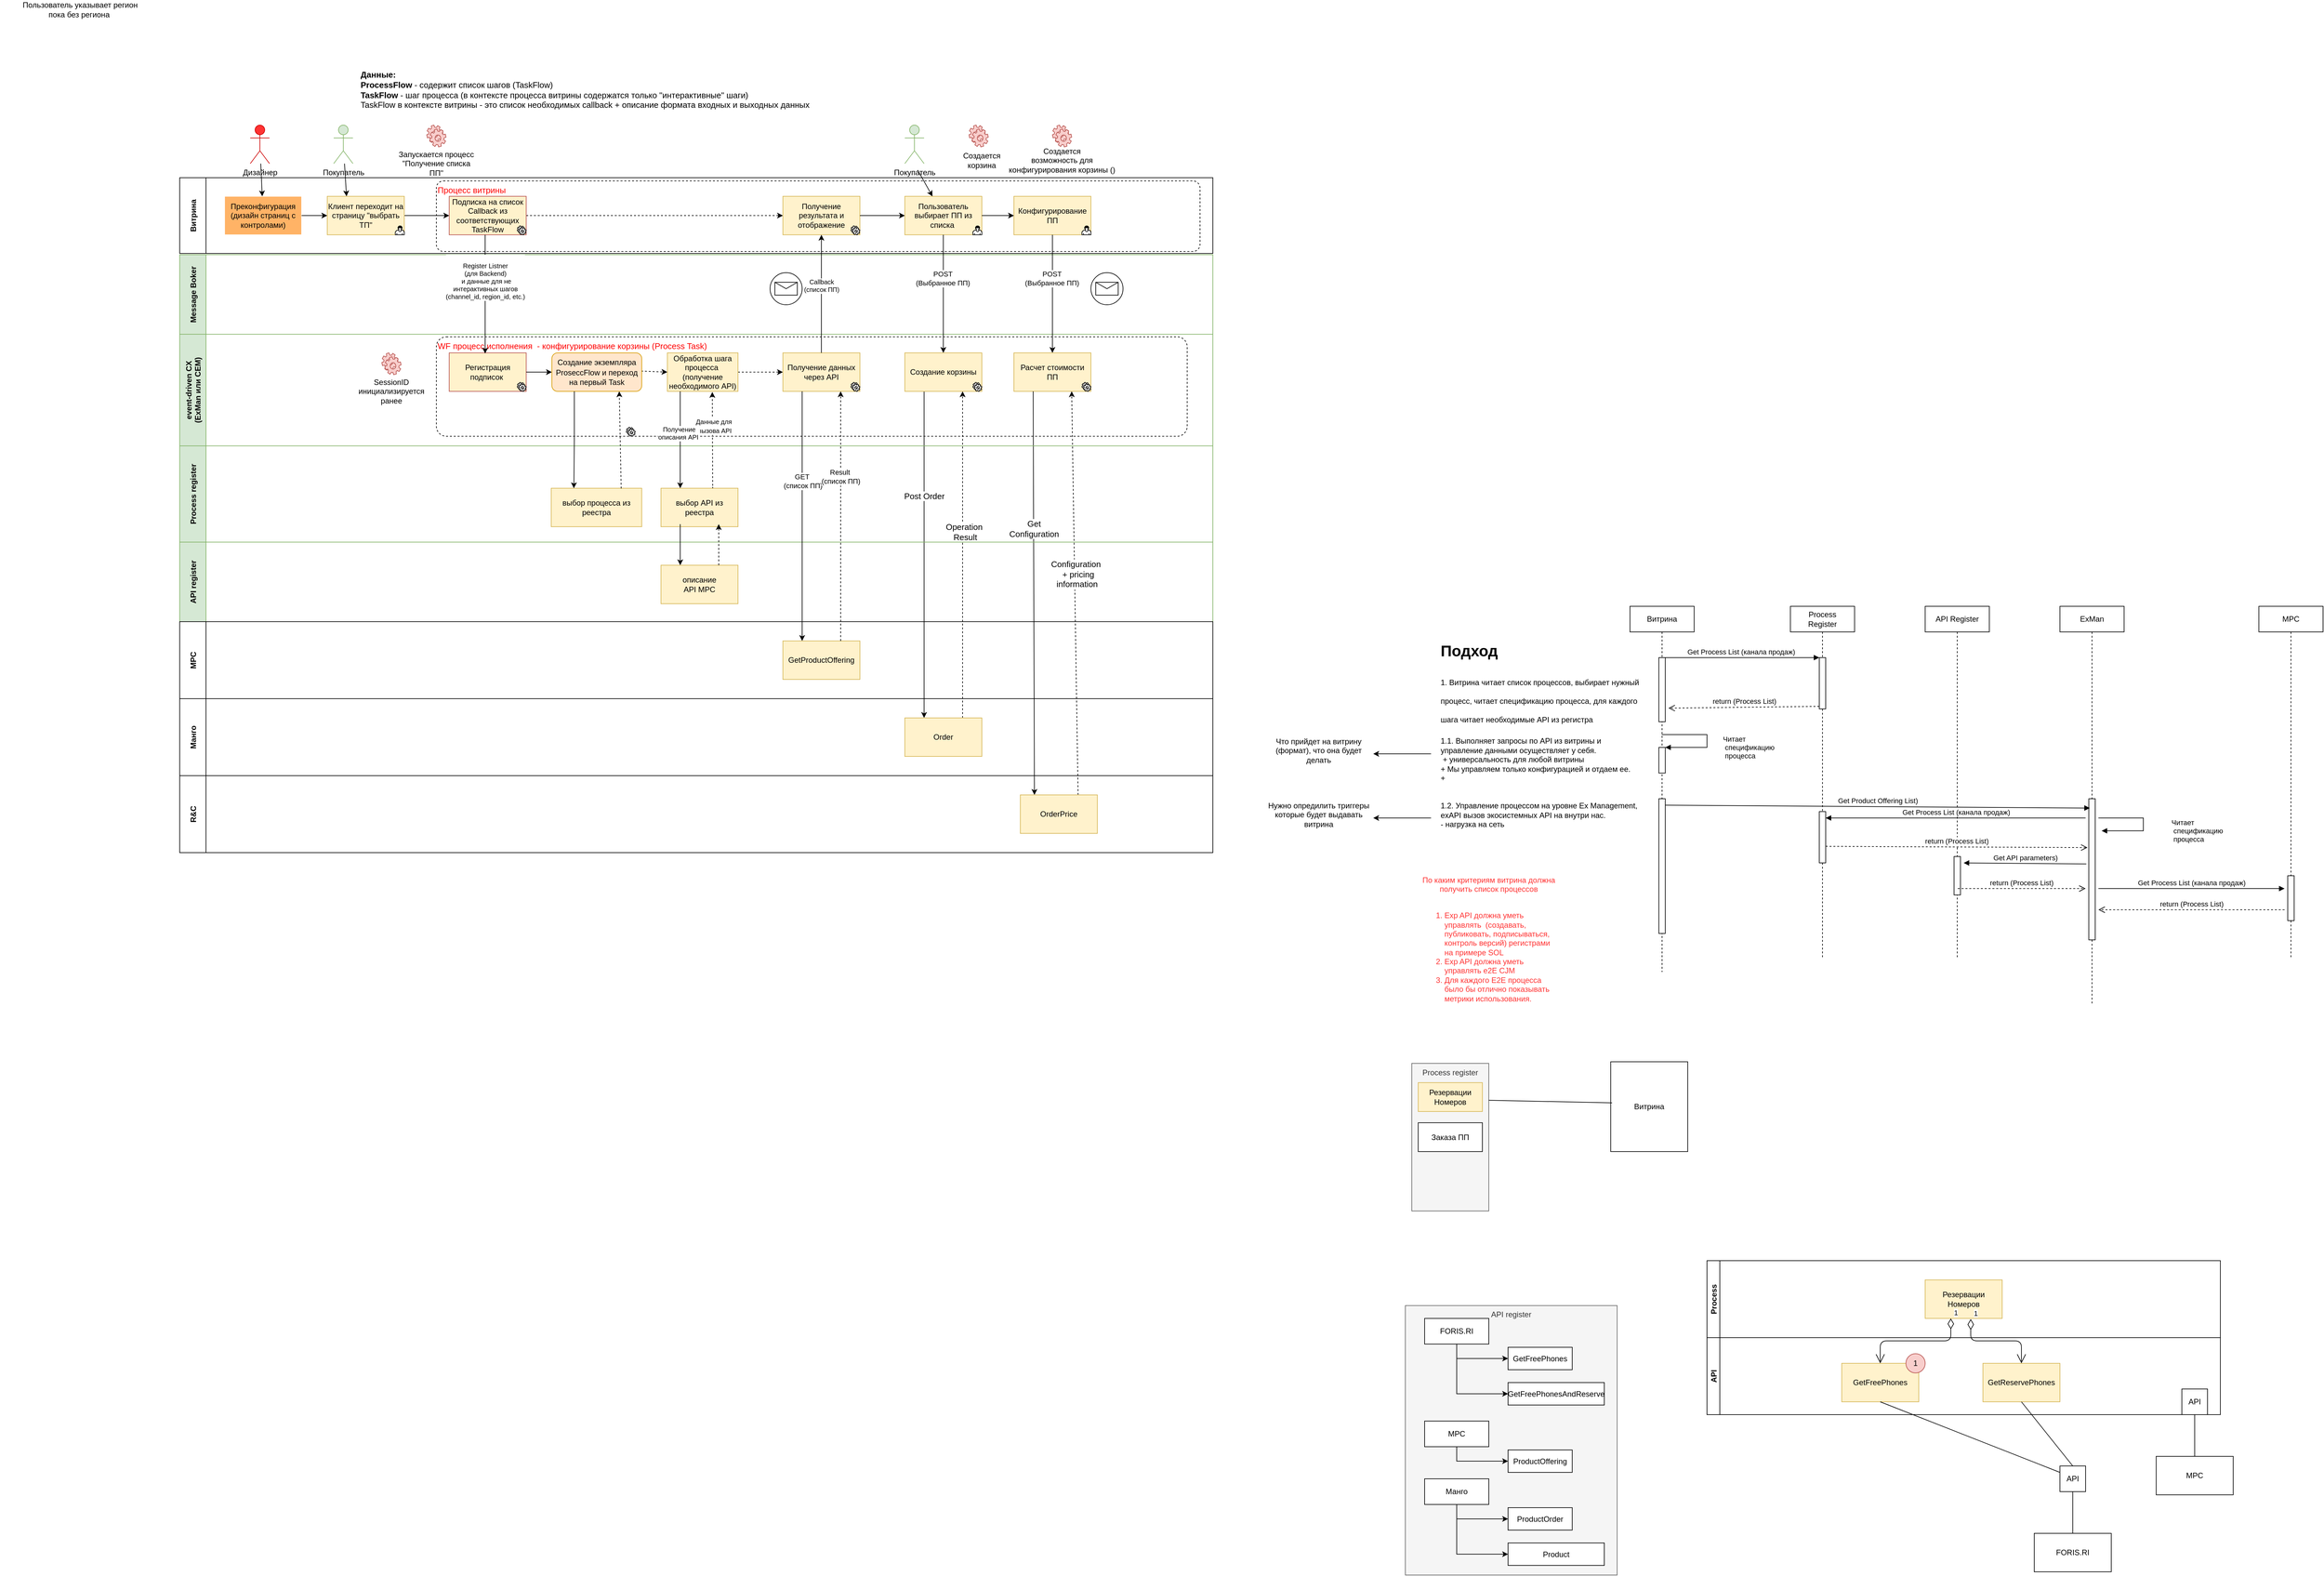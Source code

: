 <mxfile version="14.2.6" type="github" pages="2"><diagram id="ampolG_5GsY7RyZEAxuc" name="Page-1"><mxGraphModel dx="4783" dy="3460" grid="1" gridSize="10" guides="1" tooltips="1" connect="1" arrows="1" fold="1" page="1" pageScale="1" pageWidth="827" pageHeight="1169" math="0" shadow="0"><root><mxCell id="0"/><mxCell id="1" parent="0"/><mxCell id="3lgOOLcY4nh7JQliI2cl-52" value="Message Boker" style="swimlane;startSize=41;horizontal=0;fillColor=#d5e8d4;strokeColor=#82b366;" parent="1" vertex="1"><mxGeometry x="-2140" y="-1158" width="1610" height="124" as="geometry"/></mxCell><mxCell id="3lgOOLcY4nh7JQliI2cl-18" value="Процесс витрины" style="rounded=1;arcSize=10;dashed=1;strokeColor=#000000;fillColor=none;gradientColor=none;strokeWidth=1;align=left;verticalAlign=top;fontColor=#FF0000;fontSize=13;" parent="3lgOOLcY4nh7JQliI2cl-52" vertex="1"><mxGeometry x="400" y="-115" width="1190" height="110" as="geometry"/></mxCell><mxCell id="7CwtNrb2YRD0Z08rC34O-2" value="Пользователь выбирает ПП из списка&amp;nbsp;" style="whiteSpace=wrap;html=1;rounded=0;strokeColor=#d6b656;fillColor=#fff2cc;" parent="3lgOOLcY4nh7JQliI2cl-52" vertex="1"><mxGeometry x="1130" y="-91" width="120" height="60" as="geometry"/></mxCell><mxCell id="WmLkj7Jy5HLzKdstQBMT-10" value="Конфигурирование ПП" style="whiteSpace=wrap;html=1;rounded=0;strokeColor=#d6b656;fillColor=#fff2cc;" parent="3lgOOLcY4nh7JQliI2cl-52" vertex="1"><mxGeometry x="1300" y="-91" width="120" height="60" as="geometry"/></mxCell><mxCell id="WmLkj7Jy5HLzKdstQBMT-11" value="" style="edgeStyle=orthogonalEdgeStyle;rounded=0;orthogonalLoop=1;jettySize=auto;html=1;entryX=0;entryY=0.5;entryDx=0;entryDy=0;" parent="3lgOOLcY4nh7JQliI2cl-52" source="7CwtNrb2YRD0Z08rC34O-2" target="WmLkj7Jy5HLzKdstQBMT-10" edge="1"><mxGeometry relative="1" as="geometry"/></mxCell><mxCell id="OP2s3uD0fSzmc2B1Kkpz-1" value="" style="shape=mxgraph.bpmn.shape;html=1;verticalLabelPosition=bottom;labelBackgroundColor=#ffffff;verticalAlign=top;align=center;perimeter=ellipsePerimeter;outlineConnect=0;outline=standard;symbol=message;" vertex="1" parent="3lgOOLcY4nh7JQliI2cl-52"><mxGeometry x="920" y="28" width="50" height="50" as="geometry"/></mxCell><mxCell id="OP2s3uD0fSzmc2B1Kkpz-2" value="" style="shape=mxgraph.bpmn.shape;html=1;verticalLabelPosition=bottom;labelBackgroundColor=#ffffff;verticalAlign=top;align=center;perimeter=ellipsePerimeter;outlineConnect=0;outline=standard;symbol=message;" vertex="1" parent="3lgOOLcY4nh7JQliI2cl-52"><mxGeometry x="1420" y="28" width="50" height="50" as="geometry"/></mxCell><mxCell id="3lgOOLcY4nh7JQliI2cl-37" value="Process register" style="swimlane;startSize=41;horizontal=0;fillColor=#d5e8d4;strokeColor=#82b366;" parent="1" vertex="1"><mxGeometry x="-2140" y="-860" width="1610" height="150" as="geometry"/></mxCell><mxCell id="3lgOOLcY4nh7JQliI2cl-11" value="WF процесс исполнения  - конфигурирование корзины (Process Task) " style="rounded=1;arcSize=10;dashed=1;strokeColor=#000000;fillColor=none;gradientColor=none;strokeWidth=1;align=left;verticalAlign=top;fontColor=#FF0000;fontSize=13;" parent="3lgOOLcY4nh7JQliI2cl-37" vertex="1"><mxGeometry x="400" y="-170" width="1170" height="155" as="geometry"/></mxCell><mxCell id="3lgOOLcY4nh7JQliI2cl-16" value="выбор API из реестра" style="rounded=0;whiteSpace=wrap;html=1;fillColor=#fff2cc;strokeColor=#d6b656;" parent="3lgOOLcY4nh7JQliI2cl-37" vertex="1"><mxGeometry x="750" y="66" width="120" height="60" as="geometry"/></mxCell><mxCell id="3lgOOLcY4nh7JQliI2cl-12" value="выбор процесса из реестра" style="rounded=0;whiteSpace=wrap;html=1;fillColor=#fff2cc;strokeColor=#d6b656;" parent="3lgOOLcY4nh7JQliI2cl-37" vertex="1"><mxGeometry x="579" y="66" width="141" height="60" as="geometry"/></mxCell><mxCell id="WP0imsZewuefQ5bBW2uw-1" style="edgeStyle=none;orthogonalLoop=1;jettySize=auto;html=1;entryX=0.25;entryY=0;entryDx=0;entryDy=0;exitX=0.25;exitY=1;exitDx=0;exitDy=0;" parent="3lgOOLcY4nh7JQliI2cl-37" source="WP0imsZewuefQ5bBW2uw-10" target="WP0imsZewuefQ5bBW2uw-7" edge="1"><mxGeometry relative="1" as="geometry"><mxPoint x="1160" y="-80" as="sourcePoint"/><mxPoint x="3300" y="1169" as="targetPoint"/></mxGeometry></mxCell><mxCell id="8du9Shdw4cpLJU6nhYkG-7" value="Post Order" style="edgeLabel;html=1;align=center;verticalAlign=middle;resizable=0;points=[];fontSize=13;" parent="WP0imsZewuefQ5bBW2uw-1" vertex="1" connectable="0"><mxGeometry x="-0.361" relative="1" as="geometry"><mxPoint as="offset"/></mxGeometry></mxCell><mxCell id="WP0imsZewuefQ5bBW2uw-2" style="edgeStyle=none;orthogonalLoop=1;jettySize=auto;html=1;entryX=0.75;entryY=1;entryDx=0;entryDy=0;exitX=0.75;exitY=0;exitDx=0;exitDy=0;dashed=1" parent="3lgOOLcY4nh7JQliI2cl-37" source="WP0imsZewuefQ5bBW2uw-7" target="WP0imsZewuefQ5bBW2uw-10" edge="1"><mxGeometry relative="1" as="geometry"><mxPoint x="3360" y="1169" as="sourcePoint"/><mxPoint x="1220" y="-80" as="targetPoint"/></mxGeometry></mxCell><mxCell id="8du9Shdw4cpLJU6nhYkG-8" value="Operation&lt;br&gt;&amp;nbsp;Result" style="edgeLabel;html=1;align=center;verticalAlign=middle;resizable=0;points=[];fontSize=13;" parent="WP0imsZewuefQ5bBW2uw-2" vertex="1" connectable="0"><mxGeometry x="0.142" y="-2" relative="1" as="geometry"><mxPoint as="offset"/></mxGeometry></mxCell><mxCell id="WP0imsZewuefQ5bBW2uw-3" value="Расчет стоимости ПП" style="rounded=0;whiteSpace=wrap;html=1;fillColor=#fff2cc;strokeColor=#d6b656;" parent="3lgOOLcY4nh7JQliI2cl-37" vertex="1"><mxGeometry x="1300" y="-145" width="120" height="60" as="geometry"/></mxCell><mxCell id="WP0imsZewuefQ5bBW2uw-4" style="edgeStyle=none;orthogonalLoop=1;jettySize=auto;html=1;entryX=0.183;entryY=0;entryDx=0;entryDy=0;exitX=0.25;exitY=1;exitDx=0;exitDy=0;entryPerimeter=0;" parent="3lgOOLcY4nh7JQliI2cl-37" source="WP0imsZewuefQ5bBW2uw-3" target="WP0imsZewuefQ5bBW2uw-9" edge="1"><mxGeometry relative="1" as="geometry"><mxPoint x="1330" y="-80" as="sourcePoint"/><mxPoint x="3470" y="1130" as="targetPoint"/></mxGeometry></mxCell><mxCell id="8du9Shdw4cpLJU6nhYkG-9" value="Get &lt;br&gt;Configuration" style="edgeLabel;html=1;align=center;verticalAlign=middle;resizable=0;points=[];fontSize=13;" parent="WP0imsZewuefQ5bBW2uw-4" vertex="1" connectable="0"><mxGeometry x="-0.319" relative="1" as="geometry"><mxPoint as="offset"/></mxGeometry></mxCell><mxCell id="WP0imsZewuefQ5bBW2uw-5" style="edgeStyle=none;orthogonalLoop=1;jettySize=auto;html=1;entryX=0.75;entryY=1;entryDx=0;entryDy=0;exitX=0.75;exitY=0;exitDx=0;exitDy=0;dashed=1;" parent="3lgOOLcY4nh7JQliI2cl-37" source="WP0imsZewuefQ5bBW2uw-9" target="WP0imsZewuefQ5bBW2uw-3" edge="1"><mxGeometry relative="1" as="geometry"><mxPoint x="3530" y="1130" as="sourcePoint"/><mxPoint x="1390" y="-80" as="targetPoint"/></mxGeometry></mxCell><mxCell id="8du9Shdw4cpLJU6nhYkG-10" value="Configuration&amp;nbsp;&lt;br&gt;&amp;nbsp;+ pricing &lt;br&gt;information" style="edgeLabel;html=1;align=center;verticalAlign=middle;resizable=0;points=[];fontSize=13;" parent="WP0imsZewuefQ5bBW2uw-5" vertex="1" connectable="0"><mxGeometry x="0.094" y="-3" relative="1" as="geometry"><mxPoint as="offset"/></mxGeometry></mxCell><mxCell id="WP0imsZewuefQ5bBW2uw-7" value="Order" style="rounded=0;whiteSpace=wrap;html=1;fillColor=#fff2cc;strokeColor=#d6b656;" parent="3lgOOLcY4nh7JQliI2cl-37" vertex="1"><mxGeometry x="1130" y="424" width="120" height="60" as="geometry"/></mxCell><mxCell id="WP0imsZewuefQ5bBW2uw-9" value="OrderPrice" style="rounded=0;whiteSpace=wrap;html=1;fillColor=#fff2cc;strokeColor=#d6b656;" parent="3lgOOLcY4nh7JQliI2cl-37" vertex="1"><mxGeometry x="1310" y="544" width="120" height="60" as="geometry"/></mxCell><mxCell id="WP0imsZewuefQ5bBW2uw-10" value="Создание корзины" style="rounded=0;whiteSpace=wrap;html=1;fillColor=#fff2cc;strokeColor=#d6b656;" parent="3lgOOLcY4nh7JQliI2cl-37" vertex="1"><mxGeometry x="1130" y="-145" width="120" height="60" as="geometry"/></mxCell><mxCell id="8du9Shdw4cpLJU6nhYkG-12" value="" style="shape=mxgraph.bpmn.service_task;html=1;outlineConnect=0;" parent="3lgOOLcY4nh7JQliI2cl-37" vertex="1"><mxGeometry x="696" y="-29" width="14" height="14" as="geometry"/></mxCell><mxCell id="3lgOOLcY4nh7JQliI2cl-17" value="Витрина" style="swimlane;startSize=41;horizontal=0;" parent="1" vertex="1"><mxGeometry x="-2140" y="-1278" width="1610" height="118" as="geometry"/></mxCell><mxCell id="3lgOOLcY4nh7JQliI2cl-103" style="edgeStyle=none;orthogonalLoop=1;jettySize=auto;html=1;entryX=0;entryY=0.5;entryDx=0;entryDy=0;dashed=1;" parent="3lgOOLcY4nh7JQliI2cl-17" source="3lgOOLcY4nh7JQliI2cl-44" target="3lgOOLcY4nh7JQliI2cl-26" edge="1"><mxGeometry relative="1" as="geometry"><mxPoint x="940" y="59" as="targetPoint"/></mxGeometry></mxCell><mxCell id="3lgOOLcY4nh7JQliI2cl-44" value="Подписка на список Callback из соответствующих TaskFlow" style="rounded=0;whiteSpace=wrap;html=1;fillColor=#FFF2CC;strokeColor=#b85450;" parent="3lgOOLcY4nh7JQliI2cl-17" vertex="1"><mxGeometry x="420" y="29" width="120" height="60" as="geometry"/></mxCell><mxCell id="3lgOOLcY4nh7JQliI2cl-19" value="" style="edgeStyle=orthogonalEdgeStyle;rounded=0;orthogonalLoop=1;jettySize=auto;html=1;entryX=0;entryY=0.5;entryDx=0;entryDy=0;" parent="3lgOOLcY4nh7JQliI2cl-17" source="3lgOOLcY4nh7JQliI2cl-20" target="3lgOOLcY4nh7JQliI2cl-44" edge="1"><mxGeometry relative="1" as="geometry"/></mxCell><mxCell id="3lgOOLcY4nh7JQliI2cl-20" value="Клиент переходит на страницу &quot;выбрать ТП&quot;" style="rounded=0;whiteSpace=wrap;html=1;fillColor=#fff2cc;strokeColor=#d6b656;" parent="3lgOOLcY4nh7JQliI2cl-17" vertex="1"><mxGeometry x="230" y="29" width="120" height="60" as="geometry"/></mxCell><mxCell id="3lgOOLcY4nh7JQliI2cl-23" value="" style="shape=mxgraph.bpmn.service_task;html=1;outlineConnect=0;" parent="3lgOOLcY4nh7JQliI2cl-17" vertex="1"><mxGeometry x="526" y="75" width="14" height="14" as="geometry"/></mxCell><mxCell id="3lgOOLcY4nh7JQliI2cl-24" value="" style="shape=mxgraph.bpmn.user_task;html=1;outlineConnect=0;" parent="3lgOOLcY4nh7JQliI2cl-17" vertex="1"><mxGeometry x="336" y="75" width="14" height="14" as="geometry"/></mxCell><mxCell id="3lgOOLcY4nh7JQliI2cl-26" value="Получение результата и отображение" style="rounded=0;whiteSpace=wrap;html=1;fillColor=#fff2cc;strokeColor=#d6b656;" parent="3lgOOLcY4nh7JQliI2cl-17" vertex="1"><mxGeometry x="940" y="29" width="120" height="60" as="geometry"/></mxCell><mxCell id="3lgOOLcY4nh7JQliI2cl-82" value="Преконфигурация (дизайн страниц с контролами)" style="rounded=0;whiteSpace=wrap;html=1;strokeColor=#FFFFFF;fillColor=#FFB366;" parent="3lgOOLcY4nh7JQliI2cl-17" vertex="1"><mxGeometry x="70" y="29" width="120" height="60" as="geometry"/></mxCell><mxCell id="3lgOOLcY4nh7JQliI2cl-86" value="" style="endArrow=classic;html=1;exitX=1;exitY=0.5;exitDx=0;exitDy=0;entryX=0;entryY=0.5;entryDx=0;entryDy=0;" parent="3lgOOLcY4nh7JQliI2cl-17" source="3lgOOLcY4nh7JQliI2cl-82" target="3lgOOLcY4nh7JQliI2cl-20" edge="1"><mxGeometry width="50" height="50" relative="1" as="geometry"><mxPoint x="550" y="158" as="sourcePoint"/><mxPoint x="600" y="108" as="targetPoint"/></mxGeometry></mxCell><mxCell id="hdPawv-QxWdfTENFE97i-1" value="" style="shape=mxgraph.bpmn.user_task;html=1;outlineConnect=0;" parent="3lgOOLcY4nh7JQliI2cl-17" vertex="1"><mxGeometry x="1236" y="75" width="14" height="14" as="geometry"/></mxCell><mxCell id="hdPawv-QxWdfTENFE97i-2" value="" style="shape=mxgraph.bpmn.user_task;html=1;outlineConnect=0;" parent="3lgOOLcY4nh7JQliI2cl-17" vertex="1"><mxGeometry x="1406" y="75" width="14" height="14" as="geometry"/></mxCell><mxCell id="hdPawv-QxWdfTENFE97i-3" value="" style="shape=mxgraph.bpmn.service_task;html=1;outlineConnect=0;" parent="3lgOOLcY4nh7JQliI2cl-17" vertex="1"><mxGeometry x="1046" y="75" width="14" height="14" as="geometry"/></mxCell><mxCell id="I4ma-wWeDAZJkw1Mpciw-2" value="Резервации Номеров" style="rounded=0;whiteSpace=wrap;html=1;fillColor=#fff2cc;strokeColor=#d6b656;" parent="1" vertex="1"><mxGeometry x="580" y="440" width="120" height="60" as="geometry"/></mxCell><mxCell id="I4ma-wWeDAZJkw1Mpciw-3" value="GetFreePhones" style="rounded=0;whiteSpace=wrap;html=1;fillColor=#fff2cc;strokeColor=#d6b656;" parent="1" vertex="1"><mxGeometry x="450" y="570" width="120" height="60" as="geometry"/></mxCell><mxCell id="I4ma-wWeDAZJkw1Mpciw-4" value="GetReservePhones" style="rounded=0;whiteSpace=wrap;html=1;fillColor=#fff2cc;strokeColor=#d6b656;" parent="1" vertex="1"><mxGeometry x="670" y="570" width="120" height="60" as="geometry"/></mxCell><mxCell id="I4ma-wWeDAZJkw1Mpciw-6" value="1" style="endArrow=open;html=1;endSize=12;startArrow=diamondThin;startSize=14;startFill=0;edgeStyle=orthogonalEdgeStyle;align=left;verticalAlign=bottom;exitX=0.333;exitY=1;exitDx=0;exitDy=0;exitPerimeter=0;" parent="1" source="I4ma-wWeDAZJkw1Mpciw-2" target="I4ma-wWeDAZJkw1Mpciw-3" edge="1"><mxGeometry x="-1" y="3" relative="1" as="geometry"><mxPoint x="500" y="740" as="sourcePoint"/><mxPoint x="670" y="740" as="targetPoint"/></mxGeometry></mxCell><mxCell id="I4ma-wWeDAZJkw1Mpciw-7" value="1" style="endArrow=open;html=1;endSize=12;startArrow=diamondThin;startSize=14;startFill=0;edgeStyle=orthogonalEdgeStyle;align=left;verticalAlign=bottom;exitX=0.592;exitY=1.017;exitDx=0;exitDy=0;exitPerimeter=0;" parent="1" source="I4ma-wWeDAZJkw1Mpciw-2" target="I4ma-wWeDAZJkw1Mpciw-4" edge="1"><mxGeometry x="-1" y="3" relative="1" as="geometry"><mxPoint x="599.96" y="490" as="sourcePoint"/><mxPoint x="520" y="580" as="targetPoint"/></mxGeometry></mxCell><mxCell id="I4ma-wWeDAZJkw1Mpciw-10" value="Витрина" style="rounded=0;whiteSpace=wrap;html=1;" parent="1" vertex="1"><mxGeometry x="90" y="100" width="120" height="140" as="geometry"/></mxCell><mxCell id="I4ma-wWeDAZJkw1Mpciw-11" value="MPC" style="rounded=0;whiteSpace=wrap;html=1;" parent="1" vertex="1"><mxGeometry x="940" y="715" width="120" height="60" as="geometry"/></mxCell><mxCell id="I4ma-wWeDAZJkw1Mpciw-12" value="API" style="whiteSpace=wrap;html=1;aspect=fixed;" parent="1" vertex="1"><mxGeometry x="980" y="610" width="40" height="40" as="geometry"/></mxCell><mxCell id="I4ma-wWeDAZJkw1Mpciw-14" value="" style="endArrow=none;html=1;exitX=0.5;exitY=0;exitDx=0;exitDy=0;entryX=0.5;entryY=1;entryDx=0;entryDy=0;" parent="1" source="I4ma-wWeDAZJkw1Mpciw-11" target="I4ma-wWeDAZJkw1Mpciw-12" edge="1"><mxGeometry width="50" height="50" relative="1" as="geometry"><mxPoint x="610" y="550" as="sourcePoint"/><mxPoint x="660" y="500" as="targetPoint"/></mxGeometry></mxCell><mxCell id="I4ma-wWeDAZJkw1Mpciw-16" value="Process register" style="rounded=0;whiteSpace=wrap;html=1;verticalAlign=top;fillColor=#f5f5f5;strokeColor=#666666;fontColor=#333333;" parent="1" vertex="1"><mxGeometry x="-220" y="102.5" width="120" height="230" as="geometry"/></mxCell><mxCell id="I4ma-wWeDAZJkw1Mpciw-17" value="Резервации Номеров" style="rounded=0;whiteSpace=wrap;html=1;fillColor=#fff2cc;strokeColor=#d6b656;" parent="1" vertex="1"><mxGeometry x="-210" y="132.5" width="100" height="45" as="geometry"/></mxCell><mxCell id="I4ma-wWeDAZJkw1Mpciw-18" value="Заказа ПП" style="rounded=0;whiteSpace=wrap;html=1;" parent="1" vertex="1"><mxGeometry x="-210" y="195" width="100" height="45" as="geometry"/></mxCell><mxCell id="I4ma-wWeDAZJkw1Mpciw-21" value="Витрина" style="shape=umlLifeline;perimeter=lifelinePerimeter;whiteSpace=wrap;html=1;container=1;collapsible=0;recursiveResize=0;outlineConnect=0;" parent="1" vertex="1"><mxGeometry x="120" y="-610" width="100" height="570" as="geometry"/></mxCell><mxCell id="I4ma-wWeDAZJkw1Mpciw-26" value="" style="html=1;points=[];perimeter=orthogonalPerimeter;" parent="I4ma-wWeDAZJkw1Mpciw-21" vertex="1"><mxGeometry x="45" y="80" width="10" height="100" as="geometry"/></mxCell><mxCell id="I4ma-wWeDAZJkw1Mpciw-54" value="" style="html=1;points=[];perimeter=orthogonalPerimeter;fontColor=#000000;" parent="I4ma-wWeDAZJkw1Mpciw-21" vertex="1"><mxGeometry x="45" y="300" width="10" height="210" as="geometry"/></mxCell><mxCell id="I4ma-wWeDAZJkw1Mpciw-22" value="Process&lt;br&gt;Register" style="shape=umlLifeline;perimeter=lifelinePerimeter;whiteSpace=wrap;html=1;container=1;collapsible=0;recursiveResize=0;outlineConnect=0;" parent="1" vertex="1"><mxGeometry x="370" y="-610" width="100" height="550" as="geometry"/></mxCell><mxCell id="I4ma-wWeDAZJkw1Mpciw-27" value="" style="html=1;points=[];perimeter=orthogonalPerimeter;" parent="I4ma-wWeDAZJkw1Mpciw-22" vertex="1"><mxGeometry x="45" y="80" width="10" height="80" as="geometry"/></mxCell><mxCell id="6xk-dBPFCgzjhm5DXFw_-33" value="" style="html=1;points=[];perimeter=orthogonalPerimeter;" parent="I4ma-wWeDAZJkw1Mpciw-22" vertex="1"><mxGeometry x="45" y="320" width="10" height="80" as="geometry"/></mxCell><mxCell id="I4ma-wWeDAZJkw1Mpciw-28" value="Get Process List (канала продаж)" style="html=1;verticalAlign=bottom;endArrow=block;entryX=0;entryY=0;" parent="1" source="I4ma-wWeDAZJkw1Mpciw-21" target="I4ma-wWeDAZJkw1Mpciw-27" edge="1"><mxGeometry relative="1" as="geometry"><mxPoint x="95" y="-420" as="sourcePoint"/></mxGeometry></mxCell><mxCell id="I4ma-wWeDAZJkw1Mpciw-29" value="return (Process List)" style="html=1;verticalAlign=bottom;endArrow=open;dashed=1;endSize=8;exitX=0;exitY=0.95;entryX=1.5;entryY=0.788;entryDx=0;entryDy=0;entryPerimeter=0;" parent="1" source="I4ma-wWeDAZJkw1Mpciw-27" target="I4ma-wWeDAZJkw1Mpciw-26" edge="1"><mxGeometry relative="1" as="geometry"><mxPoint x="95" y="-344" as="targetPoint"/></mxGeometry></mxCell><mxCell id="I4ma-wWeDAZJkw1Mpciw-30" value="" style="endArrow=none;html=1;exitX=1;exitY=0.25;exitDx=0;exitDy=0;entryX=0.017;entryY=0.457;entryDx=0;entryDy=0;entryPerimeter=0;" parent="1" source="I4ma-wWeDAZJkw1Mpciw-16" target="I4ma-wWeDAZJkw1Mpciw-10" edge="1"><mxGeometry width="50" height="50" relative="1" as="geometry"><mxPoint x="-10" y="202.5" as="sourcePoint"/><mxPoint x="40" y="152.5" as="targetPoint"/></mxGeometry></mxCell><mxCell id="I4ma-wWeDAZJkw1Mpciw-31" value="По каким критериям витрина должна получить список процессов&lt;br&gt;&lt;br&gt;&lt;div style=&quot;text-align: left&quot;&gt;&lt;ol&gt;&lt;li&gt;Exp API должна уметь управлять&amp;nbsp; (создавать, публиковать, подписываться, контроль версий) регистрами на примере SOL&lt;/li&gt;&lt;li&gt;Exp API должна уметь управлять e2E CJM&lt;/li&gt;&lt;li&gt;Для каждого E2E процесса было бы отлично показывать метрики использования.&lt;/li&gt;&lt;/ol&gt;&lt;/div&gt;" style="text;html=1;strokeColor=none;fillColor=none;align=center;verticalAlign=middle;whiteSpace=wrap;rounded=0;fontColor=#FF3333;" parent="1" vertex="1"><mxGeometry x="-210" y="-190" width="220" height="210" as="geometry"/></mxCell><mxCell id="I4ma-wWeDAZJkw1Mpciw-32" value="FORIS.RI" style="rounded=0;whiteSpace=wrap;html=1;" parent="1" vertex="1"><mxGeometry x="750" y="835" width="120" height="60" as="geometry"/></mxCell><mxCell id="I4ma-wWeDAZJkw1Mpciw-33" value="API" style="whiteSpace=wrap;html=1;aspect=fixed;" parent="1" vertex="1"><mxGeometry x="790" y="730" width="40" height="40" as="geometry"/></mxCell><mxCell id="I4ma-wWeDAZJkw1Mpciw-34" value="" style="endArrow=none;html=1;exitX=0.5;exitY=0;exitDx=0;exitDy=0;entryX=0.5;entryY=1;entryDx=0;entryDy=0;" parent="1" source="I4ma-wWeDAZJkw1Mpciw-32" target="I4ma-wWeDAZJkw1Mpciw-33" edge="1"><mxGeometry width="50" height="50" relative="1" as="geometry"><mxPoint x="420" y="670" as="sourcePoint"/><mxPoint x="470" y="620" as="targetPoint"/></mxGeometry></mxCell><mxCell id="I4ma-wWeDAZJkw1Mpciw-35" value="" style="endArrow=none;html=1;fontColor=#FF3333;exitX=0.5;exitY=1;exitDx=0;exitDy=0;entryX=0;entryY=0.25;entryDx=0;entryDy=0;" parent="1" source="I4ma-wWeDAZJkw1Mpciw-3" target="I4ma-wWeDAZJkw1Mpciw-33" edge="1"><mxGeometry width="50" height="50" relative="1" as="geometry"><mxPoint x="680" y="690" as="sourcePoint"/><mxPoint x="730" y="640" as="targetPoint"/></mxGeometry></mxCell><mxCell id="I4ma-wWeDAZJkw1Mpciw-36" value="" style="endArrow=none;html=1;fontColor=#FF3333;exitX=0.5;exitY=1;exitDx=0;exitDy=0;entryX=0.5;entryY=0;entryDx=0;entryDy=0;" parent="1" source="I4ma-wWeDAZJkw1Mpciw-4" target="I4ma-wWeDAZJkw1Mpciw-33" edge="1"><mxGeometry width="50" height="50" relative="1" as="geometry"><mxPoint x="520" y="640" as="sourcePoint"/><mxPoint x="800" y="750" as="targetPoint"/></mxGeometry></mxCell><mxCell id="I4ma-wWeDAZJkw1Mpciw-37" value="API register" style="rounded=0;whiteSpace=wrap;html=1;verticalAlign=top;fillColor=#f5f5f5;strokeColor=#666666;fontColor=#333333;" parent="1" vertex="1"><mxGeometry x="-230" y="480" width="330" height="420" as="geometry"/></mxCell><mxCell id="6xk-dBPFCgzjhm5DXFw_-3" style="edgeStyle=orthogonalEdgeStyle;rounded=0;orthogonalLoop=1;jettySize=auto;html=1;exitX=0.5;exitY=1;exitDx=0;exitDy=0;entryX=0;entryY=0.5;entryDx=0;entryDy=0;" parent="1" source="I4ma-wWeDAZJkw1Mpciw-38" target="I4ma-wWeDAZJkw1Mpciw-40" edge="1"><mxGeometry relative="1" as="geometry"/></mxCell><mxCell id="6xk-dBPFCgzjhm5DXFw_-4" style="edgeStyle=orthogonalEdgeStyle;rounded=0;orthogonalLoop=1;jettySize=auto;html=1;exitX=0.5;exitY=1;exitDx=0;exitDy=0;entryX=0;entryY=0.5;entryDx=0;entryDy=0;" parent="1" source="I4ma-wWeDAZJkw1Mpciw-38" target="I4ma-wWeDAZJkw1Mpciw-41" edge="1"><mxGeometry relative="1" as="geometry"/></mxCell><mxCell id="I4ma-wWeDAZJkw1Mpciw-38" value="FORIS.RI" style="rounded=0;whiteSpace=wrap;html=1;" parent="1" vertex="1"><mxGeometry x="-200" y="500" width="100" height="40" as="geometry"/></mxCell><mxCell id="I4ma-wWeDAZJkw1Mpciw-40" value="&lt;span style=&quot;color: rgb(0 , 0 , 0)&quot;&gt;GetFreePhones&lt;/span&gt;" style="rounded=0;whiteSpace=wrap;html=1;fontColor=#FF3333;" parent="1" vertex="1"><mxGeometry x="-70" y="545" width="100" height="35" as="geometry"/></mxCell><mxCell id="I4ma-wWeDAZJkw1Mpciw-41" value="&lt;font color=&quot;#000000&quot;&gt;GetFreePhonesAndReserve&lt;/font&gt;" style="rounded=0;whiteSpace=wrap;html=1;fontColor=#FF3333;" parent="1" vertex="1"><mxGeometry x="-70" y="600" width="150" height="35" as="geometry"/></mxCell><mxCell id="I4ma-wWeDAZJkw1Mpciw-45" value="1" style="ellipse;whiteSpace=wrap;html=1;aspect=fixed;fillColor=#f8cecc;strokeColor=#b85450;" parent="1" vertex="1"><mxGeometry x="550" y="555" width="30" height="30" as="geometry"/></mxCell><mxCell id="I4ma-wWeDAZJkw1Mpciw-51" value="Читает&lt;br&gt;&amp;nbsp;спецификацию&lt;br&gt;&amp;nbsp;процесса" style="edgeStyle=orthogonalEdgeStyle;html=1;align=left;spacingLeft=2;endArrow=block;rounded=0;entryX=1;entryY=0;fontColor=#000000;strokeColor=#000000;" parent="1" edge="1"><mxGeometry x="0.164" y="-20" relative="1" as="geometry"><mxPoint x="169.5" y="-410" as="sourcePoint"/><Array as="points"><mxPoint x="240" y="-410"/><mxPoint x="240" y="-390"/></Array><mxPoint x="175" y="-390" as="targetPoint"/><mxPoint x="21" y="20" as="offset"/></mxGeometry></mxCell><mxCell id="I4ma-wWeDAZJkw1Mpciw-52" value="" style="html=1;points=[];perimeter=orthogonalPerimeter;fontColor=#FF3333;" parent="1" vertex="1"><mxGeometry x="165" y="-390" width="10" height="40" as="geometry"/></mxCell><mxCell id="I4ma-wWeDAZJkw1Mpciw-55" value="API Register" style="shape=umlLifeline;perimeter=lifelinePerimeter;whiteSpace=wrap;html=1;container=1;collapsible=0;recursiveResize=0;outlineConnect=0;" parent="1" vertex="1"><mxGeometry x="580" y="-610" width="100" height="550" as="geometry"/></mxCell><mxCell id="6xk-dBPFCgzjhm5DXFw_-34" value="" style="html=1;points=[];perimeter=orthogonalPerimeter;" parent="I4ma-wWeDAZJkw1Mpciw-55" vertex="1"><mxGeometry x="45" y="390" width="10" height="60" as="geometry"/></mxCell><mxCell id="I4ma-wWeDAZJkw1Mpciw-59" value="&lt;h1&gt;&lt;span&gt;Подход&lt;/span&gt;&lt;/h1&gt;&lt;h1&gt;&lt;span style=&quot;font-size: 12px ; font-weight: normal&quot;&gt;1. Витрина читает список &lt;/span&gt;&lt;span style=&quot;font-size: 12px ; font-weight: 400&quot;&gt;процессов&lt;/span&gt;&lt;span style=&quot;font-size: 12px ; font-weight: normal&quot;&gt;, &lt;/span&gt;&lt;span style=&quot;font-size: 12px ; font-weight: 400&quot;&gt;выбирает&lt;/span&gt;&lt;span style=&quot;font-size: 12px ; font-weight: normal&quot;&gt;&amp;nbsp;нужный процесс, читает спецификацию процесса, для каждого шага читает необходимые API из регистра&lt;/span&gt;&lt;/h1&gt;&lt;div&gt;&lt;span style=&quot;font-size: 12px ; font-weight: normal&quot;&gt;1.1. Выполняет запросы по API из витрины и управление данными осуществляет у себя.&amp;nbsp;&lt;/span&gt;&lt;/div&gt;&lt;div&gt;&lt;span style=&quot;font-size: 12px ; font-weight: normal&quot;&gt;&amp;nbsp;+ универсальность для любой витрины&lt;/span&gt;&lt;/div&gt;&lt;div&gt;&lt;span style=&quot;font-size: 12px ; font-weight: normal&quot;&gt;+ Мы управляем только конфигурацией и отдаем ее.&lt;/span&gt;&lt;/div&gt;&lt;div&gt;&lt;span style=&quot;font-size: 12px ; font-weight: normal&quot;&gt;+&amp;nbsp;&lt;/span&gt;&lt;/div&gt;&lt;div&gt;&lt;span style=&quot;font-size: 12px ; font-weight: normal&quot;&gt;&lt;br&gt;&lt;/span&gt;&lt;/div&gt;&lt;div&gt;&lt;span style=&quot;font-size: 12px ; font-weight: normal&quot;&gt;&lt;br&gt;&lt;/span&gt;&lt;/div&gt;&lt;div&gt;&lt;span style=&quot;font-size: 12px ; font-weight: normal&quot;&gt;1.2. Управление процессом на уровне Ex Management,&lt;/span&gt;&lt;/div&gt;&lt;div&gt;&lt;span style=&quot;font-size: 12px ; font-weight: normal&quot;&gt;exAPI вызов экосистемных API на внутри нас.&lt;/span&gt;&lt;/div&gt;&lt;div&gt;&lt;span style=&quot;font-size: 12px ; font-weight: normal&quot;&gt;- нагрузка на сеть&lt;/span&gt;&lt;/div&gt;&lt;div&gt;&lt;span style=&quot;font-size: 12px ; font-weight: normal&quot;&gt;&lt;br&gt;&lt;/span&gt;&lt;/div&gt;" style="text;html=1;strokeColor=none;fillColor=none;spacing=5;spacingTop=-20;whiteSpace=wrap;overflow=hidden;rounded=0;fontColor=#000000;" parent="1" vertex="1"><mxGeometry x="-180" y="-560" width="320" height="360" as="geometry"/></mxCell><mxCell id="6xk-dBPFCgzjhm5DXFw_-7" style="edgeStyle=orthogonalEdgeStyle;rounded=0;orthogonalLoop=1;jettySize=auto;html=1;exitX=0.5;exitY=1;exitDx=0;exitDy=0;entryX=0;entryY=0.5;entryDx=0;entryDy=0;" parent="1" source="6xk-dBPFCgzjhm5DXFw_-9" target="6xk-dBPFCgzjhm5DXFw_-10" edge="1"><mxGeometry relative="1" as="geometry"/></mxCell><mxCell id="6xk-dBPFCgzjhm5DXFw_-9" value="MPC" style="rounded=0;whiteSpace=wrap;html=1;" parent="1" vertex="1"><mxGeometry x="-200" y="660" width="100" height="40" as="geometry"/></mxCell><mxCell id="6xk-dBPFCgzjhm5DXFw_-10" value="&lt;font color=&quot;#000000&quot;&gt;ProductOffering&lt;/font&gt;" style="rounded=0;whiteSpace=wrap;html=1;fontColor=#FF3333;" parent="1" vertex="1"><mxGeometry x="-70" y="705" width="100" height="35" as="geometry"/></mxCell><mxCell id="6xk-dBPFCgzjhm5DXFw_-13" style="edgeStyle=orthogonalEdgeStyle;rounded=0;orthogonalLoop=1;jettySize=auto;html=1;exitX=0.5;exitY=1;exitDx=0;exitDy=0;entryX=0;entryY=0.5;entryDx=0;entryDy=0;" parent="1" source="6xk-dBPFCgzjhm5DXFw_-15" target="6xk-dBPFCgzjhm5DXFw_-16" edge="1"><mxGeometry relative="1" as="geometry"/></mxCell><mxCell id="6xk-dBPFCgzjhm5DXFw_-14" style="edgeStyle=orthogonalEdgeStyle;rounded=0;orthogonalLoop=1;jettySize=auto;html=1;exitX=0.5;exitY=1;exitDx=0;exitDy=0;entryX=0;entryY=0.5;entryDx=0;entryDy=0;" parent="1" source="6xk-dBPFCgzjhm5DXFw_-15" target="6xk-dBPFCgzjhm5DXFw_-17" edge="1"><mxGeometry relative="1" as="geometry"/></mxCell><mxCell id="6xk-dBPFCgzjhm5DXFw_-15" value="Манго" style="rounded=0;whiteSpace=wrap;html=1;" parent="1" vertex="1"><mxGeometry x="-200" y="750" width="100" height="40" as="geometry"/></mxCell><mxCell id="6xk-dBPFCgzjhm5DXFw_-16" value="&lt;span style=&quot;color: rgb(0 , 0 , 0)&quot;&gt;ProductOrder&lt;/span&gt;" style="rounded=0;whiteSpace=wrap;html=1;fontColor=#FF3333;" parent="1" vertex="1"><mxGeometry x="-70" y="795" width="100" height="35" as="geometry"/></mxCell><mxCell id="6xk-dBPFCgzjhm5DXFw_-17" value="&lt;font color=&quot;#000000&quot;&gt;Product&lt;/font&gt;" style="rounded=0;whiteSpace=wrap;html=1;fontColor=#FF3333;" parent="1" vertex="1"><mxGeometry x="-70" y="850" width="150" height="35" as="geometry"/></mxCell><mxCell id="6xk-dBPFCgzjhm5DXFw_-18" value="Process" style="swimlane;startSize=20;horizontal=0;" parent="1" vertex="1"><mxGeometry x="240" y="410" width="800" height="120" as="geometry"/></mxCell><mxCell id="6xk-dBPFCgzjhm5DXFw_-19" value="API" style="swimlane;startSize=20;horizontal=0;" parent="1" vertex="1"><mxGeometry x="240" y="530" width="800" height="120" as="geometry"/></mxCell><mxCell id="6xk-dBPFCgzjhm5DXFw_-21" value="Что прийдет на витрину (формат), что она будет делать" style="text;html=1;strokeColor=none;fillColor=none;align=center;verticalAlign=middle;whiteSpace=wrap;rounded=0;" parent="1" vertex="1"><mxGeometry x="-450" y="-410" width="170" height="50" as="geometry"/></mxCell><mxCell id="6xk-dBPFCgzjhm5DXFw_-22" value="" style="endArrow=classic;html=1;" parent="1" edge="1"><mxGeometry width="50" height="50" relative="1" as="geometry"><mxPoint x="-190" y="-380" as="sourcePoint"/><mxPoint x="-280" y="-380" as="targetPoint"/></mxGeometry></mxCell><mxCell id="6xk-dBPFCgzjhm5DXFw_-23" value="Нужно опредилить триггеры которые будет выдавать витрина" style="text;html=1;strokeColor=none;fillColor=none;align=center;verticalAlign=middle;whiteSpace=wrap;rounded=0;" parent="1" vertex="1"><mxGeometry x="-450" y="-310" width="170" height="50" as="geometry"/></mxCell><mxCell id="6xk-dBPFCgzjhm5DXFw_-24" value="" style="endArrow=classic;html=1;" parent="1" edge="1"><mxGeometry width="50" height="50" relative="1" as="geometry"><mxPoint x="-190" y="-280" as="sourcePoint"/><mxPoint x="-280" y="-280" as="targetPoint"/></mxGeometry></mxCell><mxCell id="6xk-dBPFCgzjhm5DXFw_-27" value="ExMan" style="shape=umlLifeline;perimeter=lifelinePerimeter;whiteSpace=wrap;html=1;container=1;collapsible=0;recursiveResize=0;outlineConnect=0;" parent="1" vertex="1"><mxGeometry x="790" y="-610" width="100" height="620" as="geometry"/></mxCell><mxCell id="6xk-dBPFCgzjhm5DXFw_-28" value="" style="html=1;points=[];perimeter=orthogonalPerimeter;" parent="6xk-dBPFCgzjhm5DXFw_-27" vertex="1"><mxGeometry x="45" y="300" width="10" height="220" as="geometry"/></mxCell><mxCell id="6xk-dBPFCgzjhm5DXFw_-29" value="Get Product Offering List)" style="html=1;verticalAlign=bottom;endArrow=block;entryX=0.16;entryY=0.066;entryDx=0;entryDy=0;entryPerimeter=0;" parent="1" target="6xk-dBPFCgzjhm5DXFw_-28" edge="1"><mxGeometry relative="1" as="geometry"><mxPoint x="175" y="-300" as="sourcePoint"/><mxPoint x="420.5" y="-300" as="targetPoint"/></mxGeometry></mxCell><mxCell id="6xk-dBPFCgzjhm5DXFw_-30" value="Читает&lt;br&gt;&amp;nbsp;спецификацию&lt;br&gt;&amp;nbsp;процесса" style="edgeStyle=orthogonalEdgeStyle;html=1;align=left;spacingLeft=2;endArrow=block;rounded=0;entryX=1;entryY=0;fontColor=#000000;strokeColor=#000000;" parent="1" edge="1"><mxGeometry x="0.161" y="-40" relative="1" as="geometry"><mxPoint x="850" y="-280" as="sourcePoint"/><Array as="points"><mxPoint x="920" y="-280"/><mxPoint x="920" y="-260"/></Array><mxPoint x="855" y="-260" as="targetPoint"/><mxPoint x="40" y="40" as="offset"/></mxGeometry></mxCell><mxCell id="6xk-dBPFCgzjhm5DXFw_-31" value="MPC" style="shape=umlLifeline;perimeter=lifelinePerimeter;whiteSpace=wrap;html=1;container=1;collapsible=0;recursiveResize=0;outlineConnect=0;" parent="1" vertex="1"><mxGeometry x="1100" y="-610" width="100" height="550" as="geometry"/></mxCell><mxCell id="6xk-dBPFCgzjhm5DXFw_-32" value="" style="html=1;points=[];perimeter=orthogonalPerimeter;" parent="6xk-dBPFCgzjhm5DXFw_-31" vertex="1"><mxGeometry x="45" y="420" width="10" height="70" as="geometry"/></mxCell><mxCell id="6xk-dBPFCgzjhm5DXFw_-35" value="Get Process List (канала продаж)" style="html=1;verticalAlign=bottom;endArrow=block;" parent="1" target="6xk-dBPFCgzjhm5DXFw_-33" edge="1"><mxGeometry relative="1" as="geometry"><mxPoint x="830" y="-280" as="sourcePoint"/><mxPoint x="425" y="-520" as="targetPoint"/></mxGeometry></mxCell><mxCell id="6xk-dBPFCgzjhm5DXFw_-36" value="return (Process List)" style="html=1;verticalAlign=bottom;endArrow=open;dashed=1;endSize=8;exitX=1;exitY=0.677;entryX=-0.206;entryY=0.346;entryDx=0;entryDy=0;entryPerimeter=0;exitDx=0;exitDy=0;exitPerimeter=0;" parent="1" source="6xk-dBPFCgzjhm5DXFw_-33" target="6xk-dBPFCgzjhm5DXFw_-28" edge="1"><mxGeometry relative="1" as="geometry"><mxPoint x="190" y="-441.2" as="targetPoint"/><mxPoint x="425" y="-444" as="sourcePoint"/></mxGeometry></mxCell><mxCell id="6xk-dBPFCgzjhm5DXFw_-37" value="Get API parameters)" style="html=1;verticalAlign=bottom;endArrow=block;entryX=1.5;entryY=0.167;entryDx=0;entryDy=0;entryPerimeter=0;exitX=-0.394;exitY=0.462;exitDx=0;exitDy=0;exitPerimeter=0;" parent="1" source="6xk-dBPFCgzjhm5DXFw_-28" target="6xk-dBPFCgzjhm5DXFw_-34" edge="1"><mxGeometry relative="1" as="geometry"><mxPoint x="840" y="-270" as="sourcePoint"/><mxPoint x="435" y="-270" as="targetPoint"/></mxGeometry></mxCell><mxCell id="6xk-dBPFCgzjhm5DXFw_-38" value="return (Process List)" style="html=1;verticalAlign=bottom;endArrow=open;dashed=1;endSize=8;exitX=1;exitY=0.677;exitDx=0;exitDy=0;exitPerimeter=0;" parent="1" edge="1"><mxGeometry relative="1" as="geometry"><mxPoint x="830" y="-170" as="targetPoint"/><mxPoint x="630.8" y="-170.0" as="sourcePoint"/></mxGeometry></mxCell><mxCell id="6xk-dBPFCgzjhm5DXFw_-39" value="Get Process List (канала продаж)" style="html=1;verticalAlign=bottom;endArrow=block;" parent="1" edge="1"><mxGeometry relative="1" as="geometry"><mxPoint x="850" y="-170" as="sourcePoint"/><mxPoint x="1140" y="-170" as="targetPoint"/></mxGeometry></mxCell><mxCell id="6xk-dBPFCgzjhm5DXFw_-40" value="return (Process List)" style="html=1;verticalAlign=bottom;endArrow=open;dashed=1;endSize=8;" parent="1" edge="1"><mxGeometry relative="1" as="geometry"><mxPoint x="850" y="-137" as="targetPoint"/><mxPoint x="1140" y="-137" as="sourcePoint"/></mxGeometry></mxCell><mxCell id="3lgOOLcY4nh7JQliI2cl-1" value="event-driven CX &#10;(ExMan или CEM)" style="swimlane;startSize=41;horizontal=0;fillColor=#d5e8d4;strokeColor=#82b366;" parent="1" vertex="1"><mxGeometry x="-2140" y="-1034" width="1610" height="174" as="geometry"/></mxCell><mxCell id="3lgOOLcY4nh7JQliI2cl-4" value="" style="edgeStyle=none;rounded=0;orthogonalLoop=1;jettySize=auto;html=1;dashed=1;fontSize=10;fontColor=#FF0000;entryX=0;entryY=0.5;entryDx=0;entryDy=0;" parent="3lgOOLcY4nh7JQliI2cl-1" source="3lgOOLcY4nh7JQliI2cl-5" target="3lgOOLcY4nh7JQliI2cl-10" edge="1"><mxGeometry relative="1" as="geometry"><mxPoint x="940" y="60" as="targetPoint"/></mxGeometry></mxCell><mxCell id="3lgOOLcY4nh7JQliI2cl-5" value="Обработка шага процесса&amp;nbsp;&lt;br&gt;(получение необходимого API)" style="rounded=0;whiteSpace=wrap;html=1;fillColor=#fff2cc;strokeColor=#d6b656;" parent="3lgOOLcY4nh7JQliI2cl-1" vertex="1"><mxGeometry x="760" y="29" width="110" height="60" as="geometry"/></mxCell><mxCell id="3lgOOLcY4nh7JQliI2cl-10" value="Получение данных через API" style="rounded=0;whiteSpace=wrap;html=1;fillColor=#fff2cc;strokeColor=#d6b656;" parent="3lgOOLcY4nh7JQliI2cl-1" vertex="1"><mxGeometry x="940" y="29" width="120" height="60" as="geometry"/></mxCell><mxCell id="3lgOOLcY4nh7JQliI2cl-49" value="Регистрация подписок&amp;nbsp;" style="rounded=0;whiteSpace=wrap;html=1;fillColor=#FFF2CC;strokeColor=#b85450;" parent="3lgOOLcY4nh7JQliI2cl-1" vertex="1"><mxGeometry x="420" y="29" width="120" height="60" as="geometry"/></mxCell><mxCell id="WmLkj7Jy5HLzKdstQBMT-1" value="" style="shape=mxgraph.bpmn.service_task;html=1;outlineConnect=0;" parent="3lgOOLcY4nh7JQliI2cl-1" vertex="1"><mxGeometry x="1236" y="75" width="14" height="14" as="geometry"/></mxCell><mxCell id="WmLkj7Jy5HLzKdstQBMT-2" value="" style="shape=mxgraph.bpmn.service_task;html=1;outlineConnect=0;" parent="3lgOOLcY4nh7JQliI2cl-1" vertex="1"><mxGeometry x="1046" y="75" width="14" height="14" as="geometry"/></mxCell><mxCell id="WmLkj7Jy5HLzKdstQBMT-3" value="" style="shape=mxgraph.bpmn.service_task;html=1;outlineConnect=0;" parent="3lgOOLcY4nh7JQliI2cl-1" vertex="1"><mxGeometry x="526" y="75" width="14" height="14" as="geometry"/></mxCell><mxCell id="hdPawv-QxWdfTENFE97i-4" value="" style="shape=mxgraph.bpmn.service_task;html=1;outlineConnect=0;" parent="3lgOOLcY4nh7JQliI2cl-1" vertex="1"><mxGeometry x="1406" y="75" width="14" height="14" as="geometry"/></mxCell><mxCell id="8du9Shdw4cpLJU6nhYkG-1" value="SessionID инициализируется ранее" style="text;html=1;strokeColor=none;fillColor=none;align=center;verticalAlign=middle;whiteSpace=wrap;rounded=0;" parent="3lgOOLcY4nh7JQliI2cl-1" vertex="1"><mxGeometry x="270" y="59" width="120" height="60" as="geometry"/></mxCell><mxCell id="8du9Shdw4cpLJU6nhYkG-2" value="" style="shape=mxgraph.bpmn.service_task;html=1;outlineConnect=0;fillColor=#f8cecc;strokeColor=#b85450;" parent="3lgOOLcY4nh7JQliI2cl-1" vertex="1"><mxGeometry x="315" y="29" width="30" height="34" as="geometry"/></mxCell><mxCell id="3lgOOLcY4nh7JQliI2cl-31" value="" style="edgeStyle=orthogonalEdgeStyle;rounded=0;orthogonalLoop=1;jettySize=auto;html=1;dashed=0;exitX=0.5;exitY=0;exitDx=0;exitDy=0;entryX=0.5;entryY=1;entryDx=0;entryDy=0;" parent="1" source="3lgOOLcY4nh7JQliI2cl-10" target="3lgOOLcY4nh7JQliI2cl-26" edge="1"><mxGeometry relative="1" as="geometry"><mxPoint x="-1140.29" y="-1141.0" as="sourcePoint"/><mxPoint x="-1140.29" y="-1201.0" as="targetPoint"/></mxGeometry></mxCell><mxCell id="3lgOOLcY4nh7JQliI2cl-32" value="Callback&lt;br&gt;(список ПП)" style="text;html=1;align=center;verticalAlign=middle;resizable=0;points=[];labelBackgroundColor=#ffffff;fontSize=10;" parent="3lgOOLcY4nh7JQliI2cl-31" vertex="1" connectable="0"><mxGeometry x="0.205" y="3" relative="1" as="geometry"><mxPoint x="3" y="6" as="offset"/></mxGeometry></mxCell><mxCell id="3lgOOLcY4nh7JQliI2cl-33" value="" style="edgeStyle=orthogonalEdgeStyle;rounded=0;orthogonalLoop=1;jettySize=auto;html=1;dashed=1;exitX=0.672;exitY=-0.036;exitDx=0;exitDy=0;exitPerimeter=0;" parent="1" source="3lgOOLcY4nh7JQliI2cl-16" edge="1"><mxGeometry relative="1" as="geometry"><mxPoint x="-1140" y="-810" as="sourcePoint"/><mxPoint x="-1310" y="-944" as="targetPoint"/><Array as="points"><mxPoint x="-1309" y="-794"/></Array></mxGeometry></mxCell><mxCell id="3lgOOLcY4nh7JQliI2cl-109" value="&lt;span style=&quot;font-size: 10px&quot;&gt;Данные для&lt;/span&gt;&lt;br style=&quot;font-size: 10px&quot;&gt;&lt;span style=&quot;font-size: 10px&quot;&gt;&amp;nbsp;вызова API&lt;/span&gt;" style="edgeLabel;html=1;align=center;verticalAlign=middle;resizable=0;points=[];" parent="3lgOOLcY4nh7JQliI2cl-33" vertex="1" connectable="0"><mxGeometry x="0.307" y="-2" relative="1" as="geometry"><mxPoint as="offset"/></mxGeometry></mxCell><mxCell id="3lgOOLcY4nh7JQliI2cl-35" value="" style="edgeStyle=orthogonalEdgeStyle;rounded=0;orthogonalLoop=1;jettySize=auto;html=1;" parent="1" source="3lgOOLcY4nh7JQliI2cl-5" target="3lgOOLcY4nh7JQliI2cl-16" edge="1"><mxGeometry relative="1" as="geometry"><mxPoint x="-1104" y="-940" as="sourcePoint"/><mxPoint x="-1074" y="-800" as="targetPoint"/><Array as="points"><mxPoint x="-1360" y="-910"/><mxPoint x="-1360" y="-910"/></Array></mxGeometry></mxCell><mxCell id="3lgOOLcY4nh7JQliI2cl-36" value="Получение &lt;br&gt;описания API&amp;nbsp;" style="text;html=1;align=center;verticalAlign=middle;resizable=0;points=[];labelBackgroundColor=#ffffff;fontSize=10;fontColor=#000000;" parent="3lgOOLcY4nh7JQliI2cl-35" vertex="1" connectable="0"><mxGeometry x="-0.2" relative="1" as="geometry"><mxPoint x="-2.05" y="3.79" as="offset"/></mxGeometry></mxCell><mxCell id="3lgOOLcY4nh7JQliI2cl-43" value="&lt;div style=&quot;font-size: 13px&quot;&gt;&lt;b&gt;&lt;span style=&quot;font-size: 13px&quot;&gt;Данные:&lt;/span&gt;&lt;br style=&quot;font-size: 13px&quot;&gt;&lt;/b&gt;&lt;/div&gt;&lt;div style=&quot;font-size: 13px&quot;&gt;&lt;span style=&quot;font-size: 13px&quot;&gt;&lt;b&gt;ProcessFlow&lt;/b&gt; - содержит список шагов (TaskFlow)&lt;/span&gt;&lt;/div&gt;&lt;div style=&quot;font-size: 13px&quot;&gt;&lt;span style=&quot;font-size: 13px&quot;&gt;&lt;b&gt;TaskFlow &lt;/b&gt;- шаг процесса (в контексте процесса витрины содержатся только &quot;интерактивные&quot; шаги)&lt;/span&gt;&lt;/div&gt;&lt;div style=&quot;font-size: 13px&quot;&gt;&lt;span style=&quot;font-size: 13px&quot;&gt;TaskFlow в контексте витрины - это список необходимых callback + описание формата входных и выходных данных&lt;/span&gt;&lt;/div&gt;" style="text;html=1;strokeColor=none;fillColor=none;align=left;verticalAlign=middle;whiteSpace=wrap;rounded=0;fontSize=13;" parent="1" vertex="1"><mxGeometry x="-1860" y="-1480" width="900" height="130" as="geometry"/></mxCell><mxCell id="3lgOOLcY4nh7JQliI2cl-47" value="" style="edgeStyle=orthogonalEdgeStyle;rounded=0;orthogonalLoop=1;jettySize=auto;html=1;entryX=0.25;entryY=0;entryDx=0;entryDy=0;exitX=0.25;exitY=1;exitDx=0;exitDy=0;" parent="1" edge="1"><mxGeometry relative="1" as="geometry"><mxPoint x="-1664" y="-1189" as="sourcePoint"/><mxPoint x="-1664" y="-1004" as="targetPoint"/></mxGeometry></mxCell><mxCell id="3lgOOLcY4nh7JQliI2cl-48" value="&lt;br&gt;Register Listner&lt;br&gt;(для Backend)&lt;br&gt;&amp;nbsp;и данные для не &lt;br&gt;интерактивных шагов&lt;br&gt;(channel_id, region_id, etc.)" style="text;html=1;align=center;verticalAlign=middle;resizable=0;points=[];labelBackgroundColor=#ffffff;fontSize=10;" parent="3lgOOLcY4nh7JQliI2cl-47" vertex="1" connectable="0"><mxGeometry x="-0.205" y="1" relative="1" as="geometry"><mxPoint x="-1" y="-8.21" as="offset"/></mxGeometry></mxCell><mxCell id="3lgOOLcY4nh7JQliI2cl-87" value="Покупатель" style="shape=umlActor;verticalLabelPosition=bottom;verticalAlign=top;html=1;outlineConnect=0;strokeColor=#82b366;fillColor=#d5e8d4;" parent="1" vertex="1"><mxGeometry x="-1900" y="-1360" width="30" height="60" as="geometry"/></mxCell><mxCell id="3lgOOLcY4nh7JQliI2cl-88" value="" style="endArrow=classic;html=1;entryX=0.25;entryY=0;entryDx=0;entryDy=0;" parent="1" source="3lgOOLcY4nh7JQliI2cl-87" target="3lgOOLcY4nh7JQliI2cl-20" edge="1"><mxGeometry width="50" height="50" relative="1" as="geometry"><mxPoint x="-1590" y="-1060" as="sourcePoint"/><mxPoint x="-1540" y="-1110" as="targetPoint"/></mxGeometry></mxCell><mxCell id="3lgOOLcY4nh7JQliI2cl-89" value="Дизайнер" style="shape=umlActor;verticalLabelPosition=bottom;verticalAlign=top;html=1;outlineConnect=0;strokeColor=#CC0000;fillColor=#FF3333;" parent="1" vertex="1"><mxGeometry x="-2030" y="-1360" width="30" height="60" as="geometry"/></mxCell><mxCell id="3lgOOLcY4nh7JQliI2cl-90" value="" style="endArrow=classic;html=1;" parent="1" source="3lgOOLcY4nh7JQliI2cl-89" target="3lgOOLcY4nh7JQliI2cl-82" edge="1"><mxGeometry width="50" height="50" relative="1" as="geometry"><mxPoint x="-1590" y="-1060" as="sourcePoint"/><mxPoint x="-1540" y="-1110" as="targetPoint"/></mxGeometry></mxCell><mxCell id="3lgOOLcY4nh7JQliI2cl-94" value="Запускается процесс &quot;Получение списка ПП&quot;" style="text;html=1;strokeColor=none;fillColor=none;align=center;verticalAlign=middle;whiteSpace=wrap;rounded=0;" parent="1" vertex="1"><mxGeometry x="-1800" y="-1330" width="120" height="60" as="geometry"/></mxCell><mxCell id="3lgOOLcY4nh7JQliI2cl-98" value="API register" style="swimlane;startSize=41;horizontal=0;fillColor=#d5e8d4;strokeColor=#82b366;" parent="1" vertex="1"><mxGeometry x="-2140" y="-710" width="1610" height="124" as="geometry"/></mxCell><mxCell id="3lgOOLcY4nh7JQliI2cl-106" value="описание &lt;br&gt;API MPC" style="rounded=0;whiteSpace=wrap;html=1;fillColor=#fff2cc;strokeColor=#d6b656;" parent="3lgOOLcY4nh7JQliI2cl-98" vertex="1"><mxGeometry x="750" y="36" width="120" height="60" as="geometry"/></mxCell><mxCell id="3lgOOLcY4nh7JQliI2cl-107" value="" style="rounded=0;orthogonalLoop=1;jettySize=auto;html=1;exitX=0.25;exitY=1;exitDx=0;exitDy=0;entryX=0.25;entryY=0;entryDx=0;entryDy=0;" parent="3lgOOLcY4nh7JQliI2cl-98" target="3lgOOLcY4nh7JQliI2cl-106" edge="1"><mxGeometry relative="1" as="geometry"><mxPoint x="780" y="-28" as="sourcePoint"/><mxPoint x="2600" y="-292" as="targetPoint"/></mxGeometry></mxCell><mxCell id="3lgOOLcY4nh7JQliI2cl-108" value="" style="rounded=0;orthogonalLoop=1;jettySize=auto;html=1;dashed=1;exitX=0.75;exitY=0;exitDx=0;exitDy=0;entryX=0.75;entryY=1;entryDx=0;entryDy=0;" parent="3lgOOLcY4nh7JQliI2cl-98" source="3lgOOLcY4nh7JQliI2cl-106" edge="1"><mxGeometry relative="1" as="geometry"><mxPoint x="2660" y="-292" as="sourcePoint"/><mxPoint x="840" y="-28" as="targetPoint"/></mxGeometry></mxCell><mxCell id="3lgOOLcY4nh7JQliI2cl-99" value="MPC" style="swimlane;startSize=41;horizontal=0;" parent="1" vertex="1"><mxGeometry x="-2140" y="-586" width="1610" height="120" as="geometry"/></mxCell><mxCell id="3lgOOLcY4nh7JQliI2cl-100" value="GetProductOffering" style="rounded=0;whiteSpace=wrap;html=1;fillColor=#fff2cc;strokeColor=#d6b656;" parent="3lgOOLcY4nh7JQliI2cl-99" vertex="1"><mxGeometry x="940" y="30" width="120" height="60" as="geometry"/></mxCell><mxCell id="3lgOOLcY4nh7JQliI2cl-112" style="edgeStyle=none;orthogonalLoop=1;jettySize=auto;html=1;entryX=0.25;entryY=0;entryDx=0;entryDy=0;exitX=0.25;exitY=1;exitDx=0;exitDy=0;" parent="1" source="3lgOOLcY4nh7JQliI2cl-10" target="3lgOOLcY4nh7JQliI2cl-100" edge="1"><mxGeometry relative="1" as="geometry"/></mxCell><mxCell id="3lgOOLcY4nh7JQliI2cl-116" value="GET&amp;nbsp;&lt;br&gt;(список ПП)" style="edgeLabel;html=1;align=center;verticalAlign=middle;resizable=0;points=[];" parent="3lgOOLcY4nh7JQliI2cl-112" vertex="1" connectable="0"><mxGeometry x="-0.284" y="1" relative="1" as="geometry"><mxPoint as="offset"/></mxGeometry></mxCell><mxCell id="3lgOOLcY4nh7JQliI2cl-113" style="edgeStyle=none;orthogonalLoop=1;jettySize=auto;html=1;entryX=0.75;entryY=1;entryDx=0;entryDy=0;exitX=0.75;exitY=0;exitDx=0;exitDy=0;dashed=1" parent="1" source="3lgOOLcY4nh7JQliI2cl-100" target="3lgOOLcY4nh7JQliI2cl-10" edge="1"><mxGeometry relative="1" as="geometry"/></mxCell><mxCell id="3lgOOLcY4nh7JQliI2cl-117" value="Result&amp;nbsp;&lt;br&gt;(список ПП)" style="edgeLabel;html=1;align=center;verticalAlign=middle;resizable=0;points=[];" parent="3lgOOLcY4nh7JQliI2cl-113" vertex="1" connectable="0"><mxGeometry x="0.316" relative="1" as="geometry"><mxPoint as="offset"/></mxGeometry></mxCell><mxCell id="7CwtNrb2YRD0Z08rC34O-3" value="" style="edgeStyle=orthogonalEdgeStyle;rounded=0;orthogonalLoop=1;jettySize=auto;html=1;" parent="1" source="3lgOOLcY4nh7JQliI2cl-26" target="7CwtNrb2YRD0Z08rC34O-2" edge="1"><mxGeometry relative="1" as="geometry"/></mxCell><mxCell id="3lgOOLcY4nh7JQliI2cl-114" value="Пользователь указывает регион&lt;br&gt;пока без региона&amp;nbsp;" style="text;html=1;strokeColor=none;fillColor=none;align=center;verticalAlign=middle;whiteSpace=wrap;rounded=0;" parent="1" vertex="1"><mxGeometry x="-2420" y="-1550" width="250" height="20" as="geometry"/></mxCell><mxCell id="WP0imsZewuefQ5bBW2uw-6" value="Манго" style="swimlane;startSize=41;horizontal=0;" parent="1" vertex="1"><mxGeometry x="-2140" y="-466" width="1610" height="120" as="geometry"/></mxCell><mxCell id="WP0imsZewuefQ5bBW2uw-8" value="R&amp;C" style="swimlane;startSize=41;horizontal=0;" parent="1" vertex="1"><mxGeometry x="-2140" y="-346" width="1610" height="120" as="geometry"/></mxCell><mxCell id="WP0imsZewuefQ5bBW2uw-11" value="" style="endArrow=classic;html=1;exitX=0.5;exitY=1;exitDx=0;exitDy=0;entryX=0.5;entryY=0;entryDx=0;entryDy=0;" parent="1" source="7CwtNrb2YRD0Z08rC34O-2" target="WP0imsZewuefQ5bBW2uw-10" edge="1"><mxGeometry width="50" height="50" relative="1" as="geometry"><mxPoint x="-830" y="-1000" as="sourcePoint"/><mxPoint x="-780" y="-1050" as="targetPoint"/></mxGeometry></mxCell><mxCell id="WP0imsZewuefQ5bBW2uw-12" value="POST&lt;br&gt;(Выбранное ПП)" style="edgeLabel;html=1;align=center;verticalAlign=middle;resizable=0;points=[];" parent="WP0imsZewuefQ5bBW2uw-11" vertex="1" connectable="0"><mxGeometry x="-0.266" y="-1" relative="1" as="geometry"><mxPoint as="offset"/></mxGeometry></mxCell><mxCell id="WmLkj7Jy5HLzKdstQBMT-5" value="" style="shape=mxgraph.bpmn.service_task;html=1;outlineConnect=0;fillColor=#f8cecc;strokeColor=#b85450;" parent="1" vertex="1"><mxGeometry x="-910" y="-1360" width="30" height="34" as="geometry"/></mxCell><mxCell id="WmLkj7Jy5HLzKdstQBMT-6" value="Создается &lt;br&gt;корзина" style="text;html=1;strokeColor=none;fillColor=none;align=center;verticalAlign=middle;whiteSpace=wrap;rounded=0;" parent="1" vertex="1"><mxGeometry x="-960" y="-1340" width="140" height="70" as="geometry"/></mxCell><mxCell id="WmLkj7Jy5HLzKdstQBMT-7" value="" style="endArrow=classic;html=1;" parent="1" target="7CwtNrb2YRD0Z08rC34O-2" edge="1"><mxGeometry width="50" height="50" relative="1" as="geometry"><mxPoint x="-990" y="-1290" as="sourcePoint"/><mxPoint x="-1870" y="-1239" as="targetPoint"/></mxGeometry></mxCell><mxCell id="WmLkj7Jy5HLzKdstQBMT-8" value="Покупатель" style="shape=umlActor;verticalLabelPosition=bottom;verticalAlign=top;html=1;outlineConnect=0;strokeColor=#82b366;fillColor=#d5e8d4;" parent="1" vertex="1"><mxGeometry x="-1010" y="-1360" width="30" height="60" as="geometry"/></mxCell><mxCell id="WmLkj7Jy5HLzKdstQBMT-9" value="" style="shape=mxgraph.bpmn.service_task;html=1;outlineConnect=0;fillColor=#f8cecc;strokeColor=#b85450;" parent="1" vertex="1"><mxGeometry x="-1755" y="-1360" width="30" height="34" as="geometry"/></mxCell><mxCell id="hdPawv-QxWdfTENFE97i-5" value="" style="endArrow=classic;html=1;exitX=0.5;exitY=1;exitDx=0;exitDy=0;" parent="1" source="WmLkj7Jy5HLzKdstQBMT-10" target="WP0imsZewuefQ5bBW2uw-3" edge="1"><mxGeometry width="50" height="50" relative="1" as="geometry"><mxPoint x="-947.68" y="-1180.98" as="sourcePoint"/><mxPoint x="-946" y="-994.16" as="targetPoint"/></mxGeometry></mxCell><mxCell id="hdPawv-QxWdfTENFE97i-6" value="POST&lt;br&gt;(Выбранное ПП)" style="edgeLabel;html=1;align=center;verticalAlign=middle;resizable=0;points=[];" parent="hdPawv-QxWdfTENFE97i-5" vertex="1" connectable="0"><mxGeometry x="-0.266" y="-1" relative="1" as="geometry"><mxPoint as="offset"/></mxGeometry></mxCell><mxCell id="8du9Shdw4cpLJU6nhYkG-5" value="Создается &lt;br&gt;возможность для конфигурирования корзины ()" style="text;html=1;strokeColor=none;fillColor=none;align=center;verticalAlign=middle;whiteSpace=wrap;rounded=0;" parent="1" vertex="1"><mxGeometry x="-850" y="-1340" width="170" height="70" as="geometry"/></mxCell><mxCell id="8du9Shdw4cpLJU6nhYkG-6" value="" style="shape=mxgraph.bpmn.service_task;html=1;outlineConnect=0;fillColor=#f8cecc;strokeColor=#b85450;" parent="1" vertex="1"><mxGeometry x="-780" y="-1360" width="30" height="34" as="geometry"/></mxCell><mxCell id="3lgOOLcY4nh7JQliI2cl-93" value="" style="endArrow=classic;html=1;exitX=1;exitY=0.5;exitDx=0;exitDy=0;entryX=0;entryY=0.5;entryDx=0;entryDy=0;" parent="1" source="3lgOOLcY4nh7JQliI2cl-49" target="8du9Shdw4cpLJU6nhYkG-11" edge="1"><mxGeometry width="50" height="50" relative="1" as="geometry"><mxPoint x="-1590" y="-1040" as="sourcePoint"/><mxPoint x="-1540" y="-1090" as="targetPoint"/></mxGeometry></mxCell><mxCell id="3lgOOLcY4nh7JQliI2cl-97" value="" style="endArrow=classic;html=1;exitX=0.993;exitY=0.474;exitDx=0;exitDy=0;entryX=0;entryY=0.5;entryDx=0;entryDy=0;dashed=1;exitPerimeter=0;" parent="1" source="8du9Shdw4cpLJU6nhYkG-11" target="3lgOOLcY4nh7JQliI2cl-5" edge="1"><mxGeometry width="50" height="50" relative="1" as="geometry"><mxPoint x="-1590" y="-1080" as="sourcePoint"/><mxPoint x="-1540" y="-1130" as="targetPoint"/></mxGeometry></mxCell><mxCell id="8du9Shdw4cpLJU6nhYkG-11" value="&lt;span style=&quot;font-size: 12px&quot;&gt;Создание экземпляра ProseccFlow и переход на первый Task&lt;/span&gt;" style="shape=ext;rounded=1;html=1;whiteSpace=wrap;fontSize=13;fillColor=#ffe6cc;strokeColor=#d79b00;" parent="1" vertex="1"><mxGeometry x="-1560" y="-1005" width="140" height="60" as="geometry"/></mxCell><mxCell id="3lgOOLcY4nh7JQliI2cl-15" value="" style="rounded=0;orthogonalLoop=1;jettySize=auto;html=1;dashed=1;exitX=0.773;exitY=0.006;exitDx=0;exitDy=0;entryX=0.75;entryY=1;entryDx=0;entryDy=0;exitPerimeter=0;" parent="1" source="3lgOOLcY4nh7JQliI2cl-12" target="8du9Shdw4cpLJU6nhYkG-11" edge="1"><mxGeometry relative="1" as="geometry"><mxPoint x="-1480" y="-794" as="sourcePoint"/><mxPoint x="-1480" y="-944" as="targetPoint"/></mxGeometry></mxCell><mxCell id="3lgOOLcY4nh7JQliI2cl-14" value="" style="edgeStyle=orthogonalEdgeStyle;rounded=0;orthogonalLoop=1;jettySize=auto;html=1;exitX=0.25;exitY=1;exitDx=0;exitDy=0;entryX=0.25;entryY=0;entryDx=0;entryDy=0;" parent="1" source="8du9Shdw4cpLJU6nhYkG-11" target="3lgOOLcY4nh7JQliI2cl-12" edge="1"><mxGeometry relative="1" as="geometry"><mxPoint x="-1540" y="-944" as="sourcePoint"/><mxPoint x="-1540" y="-794" as="targetPoint"/></mxGeometry></mxCell></root></mxGraphModel></diagram><diagram id="iJ6OxR7j7sa4gDi_aJnS" name="Page-2"><mxGraphModel dx="4784" dy="3611" grid="1" gridSize="10" guides="1" tooltips="1" connect="1" arrows="1" fold="1" page="1" pageScale="1" pageWidth="827" pageHeight="1169" math="0" shadow="0">&#xa;      <root>&#xa;        <mxCell id="cVfscOrz7G8zu3GAqfnT-0"/>&#xa;        <mxCell id="cVfscOrz7G8zu3GAqfnT-1" parent="cVfscOrz7G8zu3GAqfnT-0"/>&#xa;        <mxCell id="TT8qE_iaxHEDAZdeOCS7-0" value="Message Boker" style="swimlane;startSize=41;horizontal=0;fillColor=#d5e8d4;strokeColor=#82b366;" vertex="1" parent="cVfscOrz7G8zu3GAqfnT-1">&#xa;          <mxGeometry x="-2140" y="-1158" width="1610" height="124" as="geometry"/>&#xa;        </mxCell>&#xa;        <mxCell id="TT8qE_iaxHEDAZdeOCS7-1" value="Процесс витрины" style="rounded=1;arcSize=10;dashed=1;strokeColor=#000000;fillColor=none;gradientColor=none;strokeWidth=1;align=left;verticalAlign=top;fontColor=#FF0000;fontSize=13;" vertex="1" parent="TT8qE_iaxHEDAZdeOCS7-0">&#xa;          <mxGeometry x="400" y="-115" width="1190" height="110" as="geometry"/>&#xa;        </mxCell>&#xa;        <mxCell id="TT8qE_iaxHEDAZdeOCS7-2" value="Пользователь выбирает ПП из списка&amp;nbsp;" style="whiteSpace=wrap;html=1;rounded=0;strokeColor=#d6b656;fillColor=#fff2cc;" vertex="1" parent="TT8qE_iaxHEDAZdeOCS7-0">&#xa;          <mxGeometry x="1130" y="-91" width="120" height="60" as="geometry"/>&#xa;        </mxCell>&#xa;        <mxCell id="TT8qE_iaxHEDAZdeOCS7-3" value="Конфигурирование ПП" style="whiteSpace=wrap;html=1;rounded=0;strokeColor=#d6b656;fillColor=#fff2cc;" vertex="1" parent="TT8qE_iaxHEDAZdeOCS7-0">&#xa;          <mxGeometry x="1300" y="-91" width="120" height="60" as="geometry"/>&#xa;        </mxCell>&#xa;        <mxCell id="TT8qE_iaxHEDAZdeOCS7-4" value="" style="edgeStyle=orthogonalEdgeStyle;rounded=0;orthogonalLoop=1;jettySize=auto;html=1;entryX=0;entryY=0.5;entryDx=0;entryDy=0;" edge="1" parent="TT8qE_iaxHEDAZdeOCS7-0" source="TT8qE_iaxHEDAZdeOCS7-2" target="TT8qE_iaxHEDAZdeOCS7-3">&#xa;          <mxGeometry relative="1" as="geometry"/>&#xa;        </mxCell>&#xa;        <mxCell id="TT8qE_iaxHEDAZdeOCS7-5" value="Process register" style="swimlane;startSize=41;horizontal=0;fillColor=#d5e8d4;strokeColor=#82b366;" vertex="1" parent="cVfscOrz7G8zu3GAqfnT-1">&#xa;          <mxGeometry x="-2140" y="-860" width="1610" height="150" as="geometry"/>&#xa;        </mxCell>&#xa;        <mxCell id="TT8qE_iaxHEDAZdeOCS7-6" value="WF процесс исполнения" style="rounded=1;arcSize=10;dashed=1;strokeColor=#000000;fillColor=none;gradientColor=none;strokeWidth=1;align=left;verticalAlign=top;fontColor=#FF0000;fontSize=13;" vertex="1" parent="TT8qE_iaxHEDAZdeOCS7-5">&#xa;          <mxGeometry x="400" y="-165" width="1170" height="155" as="geometry"/>&#xa;        </mxCell>&#xa;        <mxCell id="TT8qE_iaxHEDAZdeOCS7-7" value="выбор API из реестра" style="rounded=0;whiteSpace=wrap;html=1;fillColor=#fff2cc;strokeColor=#d6b656;" vertex="1" parent="TT8qE_iaxHEDAZdeOCS7-5">&#xa;          <mxGeometry x="750" y="66" width="120" height="60" as="geometry"/>&#xa;        </mxCell>&#xa;        <mxCell id="TT8qE_iaxHEDAZdeOCS7-8" value="выбор процесса из реестра" style="rounded=0;whiteSpace=wrap;html=1;fillColor=#fff2cc;strokeColor=#d6b656;" vertex="1" parent="TT8qE_iaxHEDAZdeOCS7-5">&#xa;          <mxGeometry x="570" y="66" width="120" height="60" as="geometry"/>&#xa;        </mxCell>&#xa;        <mxCell id="TT8qE_iaxHEDAZdeOCS7-9" style="edgeStyle=none;orthogonalLoop=1;jettySize=auto;html=1;entryX=0.25;entryY=0;entryDx=0;entryDy=0;exitX=0.25;exitY=1;exitDx=0;exitDy=0;" edge="1" parent="TT8qE_iaxHEDAZdeOCS7-5" source="TT8qE_iaxHEDAZdeOCS7-16" target="TT8qE_iaxHEDAZdeOCS7-14">&#xa;          <mxGeometry relative="1" as="geometry">&#xa;            <mxPoint x="1160" y="-80" as="sourcePoint"/>&#xa;            <mxPoint x="3300" y="1169" as="targetPoint"/>&#xa;          </mxGeometry>&#xa;        </mxCell>&#xa;        <mxCell id="TT8qE_iaxHEDAZdeOCS7-10" style="edgeStyle=none;orthogonalLoop=1;jettySize=auto;html=1;entryX=0.75;entryY=1;entryDx=0;entryDy=0;exitX=0.75;exitY=0;exitDx=0;exitDy=0;dashed=1" edge="1" parent="TT8qE_iaxHEDAZdeOCS7-5" source="TT8qE_iaxHEDAZdeOCS7-14" target="TT8qE_iaxHEDAZdeOCS7-16">&#xa;          <mxGeometry relative="1" as="geometry">&#xa;            <mxPoint x="3360" y="1169" as="sourcePoint"/>&#xa;            <mxPoint x="1220" y="-80" as="targetPoint"/>&#xa;          </mxGeometry>&#xa;        </mxCell>&#xa;        <mxCell id="TT8qE_iaxHEDAZdeOCS7-11" value="Расчет стоимости ПП" style="rounded=0;whiteSpace=wrap;html=1;fillColor=#fff2cc;strokeColor=#d6b656;" vertex="1" parent="TT8qE_iaxHEDAZdeOCS7-5">&#xa;          <mxGeometry x="1300" y="-145" width="120" height="60" as="geometry"/>&#xa;        </mxCell>&#xa;        <mxCell id="TT8qE_iaxHEDAZdeOCS7-12" style="edgeStyle=none;orthogonalLoop=1;jettySize=auto;html=1;entryX=0.183;entryY=0;entryDx=0;entryDy=0;exitX=0.25;exitY=1;exitDx=0;exitDy=0;entryPerimeter=0;" edge="1" parent="TT8qE_iaxHEDAZdeOCS7-5" source="TT8qE_iaxHEDAZdeOCS7-11" target="TT8qE_iaxHEDAZdeOCS7-15">&#xa;          <mxGeometry relative="1" as="geometry">&#xa;            <mxPoint x="1330" y="-80" as="sourcePoint"/>&#xa;            <mxPoint x="3470" y="1130" as="targetPoint"/>&#xa;          </mxGeometry>&#xa;        </mxCell>&#xa;        <mxCell id="TT8qE_iaxHEDAZdeOCS7-13" style="edgeStyle=none;orthogonalLoop=1;jettySize=auto;html=1;entryX=0.75;entryY=1;entryDx=0;entryDy=0;exitX=0.75;exitY=0;exitDx=0;exitDy=0;dashed=1;" edge="1" parent="TT8qE_iaxHEDAZdeOCS7-5" source="TT8qE_iaxHEDAZdeOCS7-15" target="TT8qE_iaxHEDAZdeOCS7-11">&#xa;          <mxGeometry relative="1" as="geometry">&#xa;            <mxPoint x="3530" y="1130" as="sourcePoint"/>&#xa;            <mxPoint x="1390" y="-80" as="targetPoint"/>&#xa;          </mxGeometry>&#xa;        </mxCell>&#xa;        <mxCell id="TT8qE_iaxHEDAZdeOCS7-14" value="Order" style="rounded=0;whiteSpace=wrap;html=1;fillColor=#fff2cc;strokeColor=#d6b656;" vertex="1" parent="TT8qE_iaxHEDAZdeOCS7-5">&#xa;          <mxGeometry x="1130" y="424" width="120" height="60" as="geometry"/>&#xa;        </mxCell>&#xa;        <mxCell id="TT8qE_iaxHEDAZdeOCS7-15" value="OrderPrice" style="rounded=0;whiteSpace=wrap;html=1;fillColor=#fff2cc;strokeColor=#d6b656;" vertex="1" parent="TT8qE_iaxHEDAZdeOCS7-5">&#xa;          <mxGeometry x="1310" y="544" width="120" height="60" as="geometry"/>&#xa;        </mxCell>&#xa;        <mxCell id="TT8qE_iaxHEDAZdeOCS7-16" value="Создание корзины" style="rounded=0;whiteSpace=wrap;html=1;fillColor=#fff2cc;strokeColor=#d6b656;" vertex="1" parent="TT8qE_iaxHEDAZdeOCS7-5">&#xa;          <mxGeometry x="1130" y="-145" width="120" height="60" as="geometry"/>&#xa;        </mxCell>&#xa;        <mxCell id="TT8qE_iaxHEDAZdeOCS7-17" value="Витрина" style="swimlane;startSize=41;horizontal=0;" vertex="1" parent="cVfscOrz7G8zu3GAqfnT-1">&#xa;          <mxGeometry x="-2140" y="-1278" width="1610" height="118" as="geometry"/>&#xa;        </mxCell>&#xa;        <mxCell id="TT8qE_iaxHEDAZdeOCS7-18" style="edgeStyle=none;orthogonalLoop=1;jettySize=auto;html=1;entryX=0;entryY=0.5;entryDx=0;entryDy=0;dashed=1;" edge="1" parent="TT8qE_iaxHEDAZdeOCS7-17" source="TT8qE_iaxHEDAZdeOCS7-19" target="TT8qE_iaxHEDAZdeOCS7-24">&#xa;          <mxGeometry relative="1" as="geometry">&#xa;            <mxPoint x="940" y="59" as="targetPoint"/>&#xa;          </mxGeometry>&#xa;        </mxCell>&#xa;        <mxCell id="TT8qE_iaxHEDAZdeOCS7-19" value="Подписка на список Callback из соответствующих TaskFlow" style="rounded=0;whiteSpace=wrap;html=1;fillColor=#FFF2CC;strokeColor=#b85450;" vertex="1" parent="TT8qE_iaxHEDAZdeOCS7-17">&#xa;          <mxGeometry x="420" y="29" width="120" height="60" as="geometry"/>&#xa;        </mxCell>&#xa;        <mxCell id="TT8qE_iaxHEDAZdeOCS7-20" value="" style="edgeStyle=orthogonalEdgeStyle;rounded=0;orthogonalLoop=1;jettySize=auto;html=1;entryX=0;entryY=0.5;entryDx=0;entryDy=0;" edge="1" parent="TT8qE_iaxHEDAZdeOCS7-17" source="TT8qE_iaxHEDAZdeOCS7-21" target="TT8qE_iaxHEDAZdeOCS7-19">&#xa;          <mxGeometry relative="1" as="geometry"/>&#xa;        </mxCell>&#xa;        <mxCell id="TT8qE_iaxHEDAZdeOCS7-21" value="Клиент переходит на страницу &quot;выбрать ТП&quot;" style="rounded=0;whiteSpace=wrap;html=1;fillColor=#fff2cc;strokeColor=#d6b656;" vertex="1" parent="TT8qE_iaxHEDAZdeOCS7-17">&#xa;          <mxGeometry x="230" y="29" width="120" height="60" as="geometry"/>&#xa;        </mxCell>&#xa;        <mxCell id="TT8qE_iaxHEDAZdeOCS7-22" value="" style="shape=mxgraph.bpmn.service_task;html=1;outlineConnect=0;" vertex="1" parent="TT8qE_iaxHEDAZdeOCS7-17">&#xa;          <mxGeometry x="526" y="75" width="14" height="14" as="geometry"/>&#xa;        </mxCell>&#xa;        <mxCell id="TT8qE_iaxHEDAZdeOCS7-23" value="" style="shape=mxgraph.bpmn.user_task;html=1;outlineConnect=0;" vertex="1" parent="TT8qE_iaxHEDAZdeOCS7-17">&#xa;          <mxGeometry x="336" y="75" width="14" height="14" as="geometry"/>&#xa;        </mxCell>&#xa;        <mxCell id="TT8qE_iaxHEDAZdeOCS7-24" value="Получение результата и отображение" style="rounded=0;whiteSpace=wrap;html=1;fillColor=#fff2cc;strokeColor=#d6b656;" vertex="1" parent="TT8qE_iaxHEDAZdeOCS7-17">&#xa;          <mxGeometry x="940" y="29" width="120" height="60" as="geometry"/>&#xa;        </mxCell>&#xa;        <mxCell id="TT8qE_iaxHEDAZdeOCS7-25" value="Преконфигурация (дизайн страниц с контролами)" style="rounded=0;whiteSpace=wrap;html=1;strokeColor=#FFFFFF;fillColor=#FFB366;" vertex="1" parent="TT8qE_iaxHEDAZdeOCS7-17">&#xa;          <mxGeometry x="70" y="29" width="120" height="60" as="geometry"/>&#xa;        </mxCell>&#xa;        <mxCell id="TT8qE_iaxHEDAZdeOCS7-26" value="" style="endArrow=classic;html=1;exitX=1;exitY=0.5;exitDx=0;exitDy=0;entryX=0;entryY=0.5;entryDx=0;entryDy=0;" edge="1" parent="TT8qE_iaxHEDAZdeOCS7-17" source="TT8qE_iaxHEDAZdeOCS7-25" target="TT8qE_iaxHEDAZdeOCS7-21">&#xa;          <mxGeometry width="50" height="50" relative="1" as="geometry">&#xa;            <mxPoint x="550" y="158" as="sourcePoint"/>&#xa;            <mxPoint x="600" y="108" as="targetPoint"/>&#xa;          </mxGeometry>&#xa;        </mxCell>&#xa;        <mxCell id="TT8qE_iaxHEDAZdeOCS7-27" value="" style="shape=mxgraph.bpmn.user_task;html=1;outlineConnect=0;" vertex="1" parent="TT8qE_iaxHEDAZdeOCS7-17">&#xa;          <mxGeometry x="1236" y="75" width="14" height="14" as="geometry"/>&#xa;        </mxCell>&#xa;        <mxCell id="TT8qE_iaxHEDAZdeOCS7-28" value="" style="shape=mxgraph.bpmn.user_task;html=1;outlineConnect=0;" vertex="1" parent="TT8qE_iaxHEDAZdeOCS7-17">&#xa;          <mxGeometry x="1406" y="75" width="14" height="14" as="geometry"/>&#xa;        </mxCell>&#xa;        <mxCell id="TT8qE_iaxHEDAZdeOCS7-29" value="" style="shape=mxgraph.bpmn.service_task;html=1;outlineConnect=0;" vertex="1" parent="TT8qE_iaxHEDAZdeOCS7-17">&#xa;          <mxGeometry x="1046" y="75" width="14" height="14" as="geometry"/>&#xa;        </mxCell>&#xa;        <mxCell id="TT8qE_iaxHEDAZdeOCS7-30" value="event-driven CX &#10;(ExMan или CEM)" style="swimlane;startSize=41;horizontal=0;fillColor=#d5e8d4;strokeColor=#82b366;" vertex="1" parent="cVfscOrz7G8zu3GAqfnT-1">&#xa;          <mxGeometry x="-2140" y="-1034" width="1610" height="174" as="geometry"/>&#xa;        </mxCell>&#xa;        <mxCell id="TT8qE_iaxHEDAZdeOCS7-31" value="Создание экземпляра ProseccFlow и переход на первый Task" style="rounded=0;whiteSpace=wrap;html=1;fillColor=#FFF2CC;strokeColor=#b85450;" vertex="1" parent="TT8qE_iaxHEDAZdeOCS7-30">&#xa;          <mxGeometry x="570" y="29" width="140" height="60" as="geometry"/>&#xa;        </mxCell>&#xa;        <mxCell id="TT8qE_iaxHEDAZdeOCS7-32" value="" style="shape=mxgraph.bpmn.service_task;html=1;outlineConnect=0;" vertex="1" parent="TT8qE_iaxHEDAZdeOCS7-30">&#xa;          <mxGeometry x="696" y="29" width="14" height="14" as="geometry"/>&#xa;        </mxCell>&#xa;        <mxCell id="TT8qE_iaxHEDAZdeOCS7-33" value="" style="edgeStyle=none;rounded=0;orthogonalLoop=1;jettySize=auto;html=1;dashed=1;fontSize=10;fontColor=#FF0000;entryX=0;entryY=0.5;entryDx=0;entryDy=0;" edge="1" parent="TT8qE_iaxHEDAZdeOCS7-30" source="TT8qE_iaxHEDAZdeOCS7-34" target="TT8qE_iaxHEDAZdeOCS7-35">&#xa;          <mxGeometry relative="1" as="geometry">&#xa;            <mxPoint x="940" y="60" as="targetPoint"/>&#xa;          </mxGeometry>&#xa;        </mxCell>&#xa;        <mxCell id="TT8qE_iaxHEDAZdeOCS7-34" value="Обработка шага процесса&amp;nbsp;&lt;br&gt;(получение необходимого API)" style="rounded=0;whiteSpace=wrap;html=1;fillColor=#fff2cc;strokeColor=#d6b656;" vertex="1" parent="TT8qE_iaxHEDAZdeOCS7-30">&#xa;          <mxGeometry x="760" y="29" width="110" height="60" as="geometry"/>&#xa;        </mxCell>&#xa;        <mxCell id="TT8qE_iaxHEDAZdeOCS7-35" value="Получение данных через API" style="rounded=0;whiteSpace=wrap;html=1;fillColor=#fff2cc;strokeColor=#d6b656;" vertex="1" parent="TT8qE_iaxHEDAZdeOCS7-30">&#xa;          <mxGeometry x="940" y="29" width="120" height="60" as="geometry"/>&#xa;        </mxCell>&#xa;        <mxCell id="TT8qE_iaxHEDAZdeOCS7-36" value="Регистрация подписок&amp;nbsp;" style="rounded=0;whiteSpace=wrap;html=1;fillColor=#FFF2CC;strokeColor=#b85450;" vertex="1" parent="TT8qE_iaxHEDAZdeOCS7-30">&#xa;          <mxGeometry x="420" y="29" width="120" height="60" as="geometry"/>&#xa;        </mxCell>&#xa;        <mxCell id="TT8qE_iaxHEDAZdeOCS7-37" value="" style="endArrow=classic;html=1;exitX=1;exitY=0.5;exitDx=0;exitDy=0;" edge="1" parent="TT8qE_iaxHEDAZdeOCS7-30" source="TT8qE_iaxHEDAZdeOCS7-36" target="TT8qE_iaxHEDAZdeOCS7-31">&#xa;          <mxGeometry width="50" height="50" relative="1" as="geometry">&#xa;            <mxPoint x="550" y="-6" as="sourcePoint"/>&#xa;            <mxPoint x="600" y="-56" as="targetPoint"/>&#xa;          </mxGeometry>&#xa;        </mxCell>&#xa;        <mxCell id="TT8qE_iaxHEDAZdeOCS7-38" value="" style="edgeStyle=orthogonalEdgeStyle;rounded=0;orthogonalLoop=1;jettySize=auto;html=1;exitX=0.25;exitY=1;exitDx=0;exitDy=0;entryX=0.25;entryY=0;entryDx=0;entryDy=0;" edge="1" parent="TT8qE_iaxHEDAZdeOCS7-30">&#xa;          <mxGeometry relative="1" as="geometry">&#xa;            <mxPoint x="600" y="90" as="sourcePoint"/>&#xa;            <mxPoint x="600" y="240" as="targetPoint"/>&#xa;          </mxGeometry>&#xa;        </mxCell>&#xa;        <mxCell id="TT8qE_iaxHEDAZdeOCS7-39" value="" style="rounded=0;orthogonalLoop=1;jettySize=auto;html=1;dashed=1;exitX=0.75;exitY=0;exitDx=0;exitDy=0;entryX=0.75;entryY=1;entryDx=0;entryDy=0;" edge="1" parent="TT8qE_iaxHEDAZdeOCS7-30">&#xa;          <mxGeometry relative="1" as="geometry">&#xa;            <mxPoint x="660" y="240" as="sourcePoint"/>&#xa;            <mxPoint x="660" y="90" as="targetPoint"/>&#xa;          </mxGeometry>&#xa;        </mxCell>&#xa;        <mxCell id="TT8qE_iaxHEDAZdeOCS7-40" value="" style="endArrow=classic;html=1;exitX=1;exitY=0.5;exitDx=0;exitDy=0;entryX=0;entryY=0.5;entryDx=0;entryDy=0;dashed=1;" edge="1" parent="TT8qE_iaxHEDAZdeOCS7-30" source="TT8qE_iaxHEDAZdeOCS7-31" target="TT8qE_iaxHEDAZdeOCS7-34">&#xa;          <mxGeometry width="50" height="50" relative="1" as="geometry">&#xa;            <mxPoint x="550" y="-46" as="sourcePoint"/>&#xa;            <mxPoint x="600" y="-96" as="targetPoint"/>&#xa;          </mxGeometry>&#xa;        </mxCell>&#xa;        <mxCell id="TT8qE_iaxHEDAZdeOCS7-41" value="" style="shape=mxgraph.bpmn.service_task;html=1;outlineConnect=0;" vertex="1" parent="TT8qE_iaxHEDAZdeOCS7-30">&#xa;          <mxGeometry x="1236" y="75" width="14" height="14" as="geometry"/>&#xa;        </mxCell>&#xa;        <mxCell id="TT8qE_iaxHEDAZdeOCS7-42" value="" style="shape=mxgraph.bpmn.service_task;html=1;outlineConnect=0;" vertex="1" parent="TT8qE_iaxHEDAZdeOCS7-30">&#xa;          <mxGeometry x="1046" y="75" width="14" height="14" as="geometry"/>&#xa;        </mxCell>&#xa;        <mxCell id="TT8qE_iaxHEDAZdeOCS7-43" value="" style="shape=mxgraph.bpmn.service_task;html=1;outlineConnect=0;" vertex="1" parent="TT8qE_iaxHEDAZdeOCS7-30">&#xa;          <mxGeometry x="526" y="75" width="14" height="14" as="geometry"/>&#xa;        </mxCell>&#xa;        <mxCell id="TT8qE_iaxHEDAZdeOCS7-44" value="" style="shape=mxgraph.bpmn.service_task;html=1;outlineConnect=0;" vertex="1" parent="TT8qE_iaxHEDAZdeOCS7-30">&#xa;          <mxGeometry x="1406" y="75" width="14" height="14" as="geometry"/>&#xa;        </mxCell>&#xa;        <mxCell id="TT8qE_iaxHEDAZdeOCS7-45" value="" style="edgeStyle=orthogonalEdgeStyle;rounded=0;orthogonalLoop=1;jettySize=auto;html=1;dashed=0;exitX=0.5;exitY=0;exitDx=0;exitDy=0;entryX=0.5;entryY=1;entryDx=0;entryDy=0;" edge="1" parent="cVfscOrz7G8zu3GAqfnT-1" source="TT8qE_iaxHEDAZdeOCS7-35" target="TT8qE_iaxHEDAZdeOCS7-24">&#xa;          <mxGeometry relative="1" as="geometry">&#xa;            <mxPoint x="-1140.29" y="-1141.0" as="sourcePoint"/>&#xa;            <mxPoint x="-1140.29" y="-1201.0" as="targetPoint"/>&#xa;          </mxGeometry>&#xa;        </mxCell>&#xa;        <mxCell id="TT8qE_iaxHEDAZdeOCS7-46" value="Callback&lt;br&gt;(список ПП)" style="text;html=1;align=center;verticalAlign=middle;resizable=0;points=[];labelBackgroundColor=#ffffff;fontSize=10;" vertex="1" connectable="0" parent="TT8qE_iaxHEDAZdeOCS7-45">&#xa;          <mxGeometry x="0.205" y="3" relative="1" as="geometry">&#xa;            <mxPoint x="3" y="6" as="offset"/>&#xa;          </mxGeometry>&#xa;        </mxCell>&#xa;        <mxCell id="TT8qE_iaxHEDAZdeOCS7-47" value="" style="edgeStyle=orthogonalEdgeStyle;rounded=0;orthogonalLoop=1;jettySize=auto;html=1;dashed=1;exitX=0.672;exitY=-0.036;exitDx=0;exitDy=0;exitPerimeter=0;" edge="1" parent="cVfscOrz7G8zu3GAqfnT-1" source="TT8qE_iaxHEDAZdeOCS7-7">&#xa;          <mxGeometry relative="1" as="geometry">&#xa;            <mxPoint x="-1140" y="-810" as="sourcePoint"/>&#xa;            <mxPoint x="-1310" y="-944" as="targetPoint"/>&#xa;            <Array as="points">&#xa;              <mxPoint x="-1309" y="-794"/>&#xa;            </Array>&#xa;          </mxGeometry>&#xa;        </mxCell>&#xa;        <mxCell id="TT8qE_iaxHEDAZdeOCS7-48" value="&lt;span style=&quot;font-size: 10px&quot;&gt;Данные для&lt;/span&gt;&lt;br style=&quot;font-size: 10px&quot;&gt;&lt;span style=&quot;font-size: 10px&quot;&gt;&amp;nbsp;вызова API&lt;/span&gt;" style="edgeLabel;html=1;align=center;verticalAlign=middle;resizable=0;points=[];" vertex="1" connectable="0" parent="TT8qE_iaxHEDAZdeOCS7-47">&#xa;          <mxGeometry x="0.307" y="-2" relative="1" as="geometry">&#xa;            <mxPoint as="offset"/>&#xa;          </mxGeometry>&#xa;        </mxCell>&#xa;        <mxCell id="TT8qE_iaxHEDAZdeOCS7-49" value="" style="edgeStyle=orthogonalEdgeStyle;rounded=0;orthogonalLoop=1;jettySize=auto;html=1;" edge="1" parent="cVfscOrz7G8zu3GAqfnT-1" source="TT8qE_iaxHEDAZdeOCS7-34" target="TT8qE_iaxHEDAZdeOCS7-7">&#xa;          <mxGeometry relative="1" as="geometry">&#xa;            <mxPoint x="-1104" y="-940" as="sourcePoint"/>&#xa;            <mxPoint x="-1074" y="-800" as="targetPoint"/>&#xa;            <Array as="points">&#xa;              <mxPoint x="-1360" y="-910"/>&#xa;              <mxPoint x="-1360" y="-910"/>&#xa;            </Array>&#xa;          </mxGeometry>&#xa;        </mxCell>&#xa;        <mxCell id="TT8qE_iaxHEDAZdeOCS7-50" value="Получение &lt;br&gt;описания API&amp;nbsp;" style="text;html=1;align=center;verticalAlign=middle;resizable=0;points=[];labelBackgroundColor=#ffffff;fontSize=10;fontColor=#000000;" vertex="1" connectable="0" parent="TT8qE_iaxHEDAZdeOCS7-49">&#xa;          <mxGeometry x="-0.2" relative="1" as="geometry">&#xa;            <mxPoint x="-2.05" y="3.79" as="offset"/>&#xa;          </mxGeometry>&#xa;        </mxCell>&#xa;        <mxCell id="TT8qE_iaxHEDAZdeOCS7-51" value="" style="edgeStyle=orthogonalEdgeStyle;rounded=0;orthogonalLoop=1;jettySize=auto;html=1;entryX=0.25;entryY=0;entryDx=0;entryDy=0;exitX=0.25;exitY=1;exitDx=0;exitDy=0;" edge="1" parent="cVfscOrz7G8zu3GAqfnT-1">&#xa;          <mxGeometry relative="1" as="geometry">&#xa;            <mxPoint x="-1664" y="-1189" as="sourcePoint"/>&#xa;            <mxPoint x="-1664" y="-1004" as="targetPoint"/>&#xa;          </mxGeometry>&#xa;        </mxCell>&#xa;        <mxCell id="TT8qE_iaxHEDAZdeOCS7-52" value="&lt;br&gt;Register Listner&lt;br&gt;(для Backend)&lt;br&gt;&amp;nbsp;и данные для не &lt;br&gt;интерактивных шагов&lt;br&gt;(channel_id, region_id, etc.)" style="text;html=1;align=center;verticalAlign=middle;resizable=0;points=[];labelBackgroundColor=#ffffff;fontSize=10;" vertex="1" connectable="0" parent="TT8qE_iaxHEDAZdeOCS7-51">&#xa;          <mxGeometry x="-0.205" y="1" relative="1" as="geometry">&#xa;            <mxPoint x="-1" y="-8.21" as="offset"/>&#xa;          </mxGeometry>&#xa;        </mxCell>&#xa;        <mxCell id="TT8qE_iaxHEDAZdeOCS7-53" value="Покупатель" style="shape=umlActor;verticalLabelPosition=bottom;verticalAlign=top;html=1;outlineConnect=0;strokeColor=#82b366;fillColor=#d5e8d4;" vertex="1" parent="cVfscOrz7G8zu3GAqfnT-1">&#xa;          <mxGeometry x="-1900" y="-1360" width="30" height="60" as="geometry"/>&#xa;        </mxCell>&#xa;        <mxCell id="TT8qE_iaxHEDAZdeOCS7-54" value="" style="endArrow=classic;html=1;entryX=0.25;entryY=0;entryDx=0;entryDy=0;" edge="1" parent="cVfscOrz7G8zu3GAqfnT-1" source="TT8qE_iaxHEDAZdeOCS7-53" target="TT8qE_iaxHEDAZdeOCS7-21">&#xa;          <mxGeometry width="50" height="50" relative="1" as="geometry">&#xa;            <mxPoint x="-1590" y="-1060" as="sourcePoint"/>&#xa;            <mxPoint x="-1540" y="-1110" as="targetPoint"/>&#xa;          </mxGeometry>&#xa;        </mxCell>&#xa;        <mxCell id="TT8qE_iaxHEDAZdeOCS7-55" value="Дизайнер" style="shape=umlActor;verticalLabelPosition=bottom;verticalAlign=top;html=1;outlineConnect=0;strokeColor=#CC0000;fillColor=#FF3333;" vertex="1" parent="cVfscOrz7G8zu3GAqfnT-1">&#xa;          <mxGeometry x="-2030" y="-1360" width="30" height="60" as="geometry"/>&#xa;        </mxCell>&#xa;        <mxCell id="TT8qE_iaxHEDAZdeOCS7-56" value="" style="endArrow=classic;html=1;" edge="1" parent="cVfscOrz7G8zu3GAqfnT-1" source="TT8qE_iaxHEDAZdeOCS7-55" target="TT8qE_iaxHEDAZdeOCS7-25">&#xa;          <mxGeometry width="50" height="50" relative="1" as="geometry">&#xa;            <mxPoint x="-1590" y="-1060" as="sourcePoint"/>&#xa;            <mxPoint x="-1540" y="-1110" as="targetPoint"/>&#xa;          </mxGeometry>&#xa;        </mxCell>&#xa;        <mxCell id="TT8qE_iaxHEDAZdeOCS7-57" value="Запускается процесс &quot;Получение списка ПП&quot;" style="text;html=1;strokeColor=none;fillColor=none;align=center;verticalAlign=middle;whiteSpace=wrap;rounded=0;" vertex="1" parent="cVfscOrz7G8zu3GAqfnT-1">&#xa;          <mxGeometry x="-1800" y="-1330" width="120" height="60" as="geometry"/>&#xa;        </mxCell>&#xa;        <mxCell id="TT8qE_iaxHEDAZdeOCS7-58" value="API register" style="swimlane;startSize=41;horizontal=0;fillColor=#d5e8d4;strokeColor=#82b366;" vertex="1" parent="cVfscOrz7G8zu3GAqfnT-1">&#xa;          <mxGeometry x="-2140" y="-710" width="1610" height="124" as="geometry"/>&#xa;        </mxCell>&#xa;        <mxCell id="TT8qE_iaxHEDAZdeOCS7-59" value="описание &lt;br&gt;API MPC" style="rounded=0;whiteSpace=wrap;html=1;fillColor=#fff2cc;strokeColor=#d6b656;" vertex="1" parent="TT8qE_iaxHEDAZdeOCS7-58">&#xa;          <mxGeometry x="750" y="36" width="120" height="60" as="geometry"/>&#xa;        </mxCell>&#xa;        <mxCell id="TT8qE_iaxHEDAZdeOCS7-60" value="" style="rounded=0;orthogonalLoop=1;jettySize=auto;html=1;exitX=0.25;exitY=1;exitDx=0;exitDy=0;entryX=0.25;entryY=0;entryDx=0;entryDy=0;" edge="1" parent="TT8qE_iaxHEDAZdeOCS7-58" target="TT8qE_iaxHEDAZdeOCS7-59">&#xa;          <mxGeometry relative="1" as="geometry">&#xa;            <mxPoint x="780" y="-28" as="sourcePoint"/>&#xa;            <mxPoint x="2600" y="-292" as="targetPoint"/>&#xa;          </mxGeometry>&#xa;        </mxCell>&#xa;        <mxCell id="TT8qE_iaxHEDAZdeOCS7-61" value="" style="rounded=0;orthogonalLoop=1;jettySize=auto;html=1;dashed=1;exitX=0.75;exitY=0;exitDx=0;exitDy=0;entryX=0.75;entryY=1;entryDx=0;entryDy=0;" edge="1" parent="TT8qE_iaxHEDAZdeOCS7-58" source="TT8qE_iaxHEDAZdeOCS7-59">&#xa;          <mxGeometry relative="1" as="geometry">&#xa;            <mxPoint x="2660" y="-292" as="sourcePoint"/>&#xa;            <mxPoint x="840" y="-28" as="targetPoint"/>&#xa;          </mxGeometry>&#xa;        </mxCell>&#xa;        <mxCell id="TT8qE_iaxHEDAZdeOCS7-62" value="MPC" style="swimlane;startSize=41;horizontal=0;" vertex="1" parent="cVfscOrz7G8zu3GAqfnT-1">&#xa;          <mxGeometry x="-2140" y="-586" width="1610" height="120" as="geometry"/>&#xa;        </mxCell>&#xa;        <mxCell id="TT8qE_iaxHEDAZdeOCS7-63" value="GetProductOffering" style="rounded=0;whiteSpace=wrap;html=1;fillColor=#fff2cc;strokeColor=#d6b656;" vertex="1" parent="TT8qE_iaxHEDAZdeOCS7-62">&#xa;          <mxGeometry x="940" y="30" width="120" height="60" as="geometry"/>&#xa;        </mxCell>&#xa;        <mxCell id="TT8qE_iaxHEDAZdeOCS7-64" style="edgeStyle=none;orthogonalLoop=1;jettySize=auto;html=1;entryX=0.25;entryY=0;entryDx=0;entryDy=0;exitX=0.25;exitY=1;exitDx=0;exitDy=0;" edge="1" parent="cVfscOrz7G8zu3GAqfnT-1" source="TT8qE_iaxHEDAZdeOCS7-35" target="TT8qE_iaxHEDAZdeOCS7-63">&#xa;          <mxGeometry relative="1" as="geometry"/>&#xa;        </mxCell>&#xa;        <mxCell id="TT8qE_iaxHEDAZdeOCS7-65" value="GET&amp;nbsp;&lt;br&gt;(список ПП)" style="edgeLabel;html=1;align=center;verticalAlign=middle;resizable=0;points=[];" vertex="1" connectable="0" parent="TT8qE_iaxHEDAZdeOCS7-64">&#xa;          <mxGeometry x="-0.284" y="1" relative="1" as="geometry">&#xa;            <mxPoint as="offset"/>&#xa;          </mxGeometry>&#xa;        </mxCell>&#xa;        <mxCell id="TT8qE_iaxHEDAZdeOCS7-66" style="edgeStyle=none;orthogonalLoop=1;jettySize=auto;html=1;entryX=0.75;entryY=1;entryDx=0;entryDy=0;exitX=0.75;exitY=0;exitDx=0;exitDy=0;dashed=1" edge="1" parent="cVfscOrz7G8zu3GAqfnT-1" source="TT8qE_iaxHEDAZdeOCS7-63" target="TT8qE_iaxHEDAZdeOCS7-35">&#xa;          <mxGeometry relative="1" as="geometry"/>&#xa;        </mxCell>&#xa;        <mxCell id="TT8qE_iaxHEDAZdeOCS7-67" value="Result&amp;nbsp;&lt;br&gt;(список ПП)" style="edgeLabel;html=1;align=center;verticalAlign=middle;resizable=0;points=[];" vertex="1" connectable="0" parent="TT8qE_iaxHEDAZdeOCS7-66">&#xa;          <mxGeometry x="0.316" relative="1" as="geometry">&#xa;            <mxPoint as="offset"/>&#xa;          </mxGeometry>&#xa;        </mxCell>&#xa;        <mxCell id="TT8qE_iaxHEDAZdeOCS7-68" value="" style="edgeStyle=orthogonalEdgeStyle;rounded=0;orthogonalLoop=1;jettySize=auto;html=1;" edge="1" parent="cVfscOrz7G8zu3GAqfnT-1" source="TT8qE_iaxHEDAZdeOCS7-24" target="TT8qE_iaxHEDAZdeOCS7-2">&#xa;          <mxGeometry relative="1" as="geometry"/>&#xa;        </mxCell>&#xa;        <mxCell id="TT8qE_iaxHEDAZdeOCS7-69" value="Манго" style="swimlane;startSize=41;horizontal=0;" vertex="1" parent="cVfscOrz7G8zu3GAqfnT-1">&#xa;          <mxGeometry x="-2140" y="-466" width="1610" height="120" as="geometry"/>&#xa;        </mxCell>&#xa;        <mxCell id="TT8qE_iaxHEDAZdeOCS7-70" value="R&amp;C" style="swimlane;startSize=41;horizontal=0;" vertex="1" parent="cVfscOrz7G8zu3GAqfnT-1">&#xa;          <mxGeometry x="-2140" y="-346" width="1610" height="120" as="geometry"/>&#xa;        </mxCell>&#xa;        <mxCell id="TT8qE_iaxHEDAZdeOCS7-71" value="" style="endArrow=classic;html=1;exitX=0.5;exitY=1;exitDx=0;exitDy=0;entryX=0.5;entryY=0;entryDx=0;entryDy=0;" edge="1" parent="cVfscOrz7G8zu3GAqfnT-1" source="TT8qE_iaxHEDAZdeOCS7-2" target="TT8qE_iaxHEDAZdeOCS7-16">&#xa;          <mxGeometry width="50" height="50" relative="1" as="geometry">&#xa;            <mxPoint x="-830" y="-1000" as="sourcePoint"/>&#xa;            <mxPoint x="-780" y="-1050" as="targetPoint"/>&#xa;          </mxGeometry>&#xa;        </mxCell>&#xa;        <mxCell id="TT8qE_iaxHEDAZdeOCS7-72" value="POST&lt;br&gt;(Выбранное ПП)" style="edgeLabel;html=1;align=center;verticalAlign=middle;resizable=0;points=[];" vertex="1" connectable="0" parent="TT8qE_iaxHEDAZdeOCS7-71">&#xa;          <mxGeometry x="-0.266" y="-1" relative="1" as="geometry">&#xa;            <mxPoint as="offset"/>&#xa;          </mxGeometry>&#xa;        </mxCell>&#xa;        <mxCell id="TT8qE_iaxHEDAZdeOCS7-73" value="" style="shape=mxgraph.bpmn.service_task;html=1;outlineConnect=0;fillColor=#f8cecc;strokeColor=#b85450;" vertex="1" parent="cVfscOrz7G8zu3GAqfnT-1">&#xa;          <mxGeometry x="-910" y="-1360" width="30" height="34" as="geometry"/>&#xa;        </mxCell>&#xa;        <mxCell id="TT8qE_iaxHEDAZdeOCS7-74" value="Создается &lt;br&gt;корзина" style="text;html=1;strokeColor=none;fillColor=none;align=center;verticalAlign=middle;whiteSpace=wrap;rounded=0;" vertex="1" parent="cVfscOrz7G8zu3GAqfnT-1">&#xa;          <mxGeometry x="-960" y="-1340" width="140" height="70" as="geometry"/>&#xa;        </mxCell>&#xa;        <mxCell id="TT8qE_iaxHEDAZdeOCS7-75" value="" style="endArrow=classic;html=1;" edge="1" parent="cVfscOrz7G8zu3GAqfnT-1" target="TT8qE_iaxHEDAZdeOCS7-2">&#xa;          <mxGeometry width="50" height="50" relative="1" as="geometry">&#xa;            <mxPoint x="-990" y="-1290" as="sourcePoint"/>&#xa;            <mxPoint x="-1870" y="-1239" as="targetPoint"/>&#xa;          </mxGeometry>&#xa;        </mxCell>&#xa;        <mxCell id="TT8qE_iaxHEDAZdeOCS7-76" value="Покупатель" style="shape=umlActor;verticalLabelPosition=bottom;verticalAlign=top;html=1;outlineConnect=0;strokeColor=#82b366;fillColor=#d5e8d4;" vertex="1" parent="cVfscOrz7G8zu3GAqfnT-1">&#xa;          <mxGeometry x="-1010" y="-1360" width="30" height="60" as="geometry"/>&#xa;        </mxCell>&#xa;        <mxCell id="TT8qE_iaxHEDAZdeOCS7-77" value="" style="shape=mxgraph.bpmn.service_task;html=1;outlineConnect=0;fillColor=#f8cecc;strokeColor=#b85450;" vertex="1" parent="cVfscOrz7G8zu3GAqfnT-1">&#xa;          <mxGeometry x="-1755" y="-1360" width="30" height="34" as="geometry"/>&#xa;        </mxCell>&#xa;        <mxCell id="TT8qE_iaxHEDAZdeOCS7-78" value="" style="endArrow=classic;html=1;exitX=0.5;exitY=1;exitDx=0;exitDy=0;" edge="1" parent="cVfscOrz7G8zu3GAqfnT-1" source="TT8qE_iaxHEDAZdeOCS7-3" target="TT8qE_iaxHEDAZdeOCS7-11">&#xa;          <mxGeometry width="50" height="50" relative="1" as="geometry">&#xa;            <mxPoint x="-947.68" y="-1180.98" as="sourcePoint"/>&#xa;            <mxPoint x="-946" y="-994.16" as="targetPoint"/>&#xa;          </mxGeometry>&#xa;        </mxCell>&#xa;        <mxCell id="TT8qE_iaxHEDAZdeOCS7-79" value="POST&lt;br&gt;(Выбранное ПП)" style="edgeLabel;html=1;align=center;verticalAlign=middle;resizable=0;points=[];" vertex="1" connectable="0" parent="TT8qE_iaxHEDAZdeOCS7-78">&#xa;          <mxGeometry x="-0.266" y="-1" relative="1" as="geometry">&#xa;            <mxPoint as="offset"/>&#xa;          </mxGeometry>&#xa;        </mxCell>&#xa;      </root>&#xa;    </mxGraphModel></diagram></mxfile>
